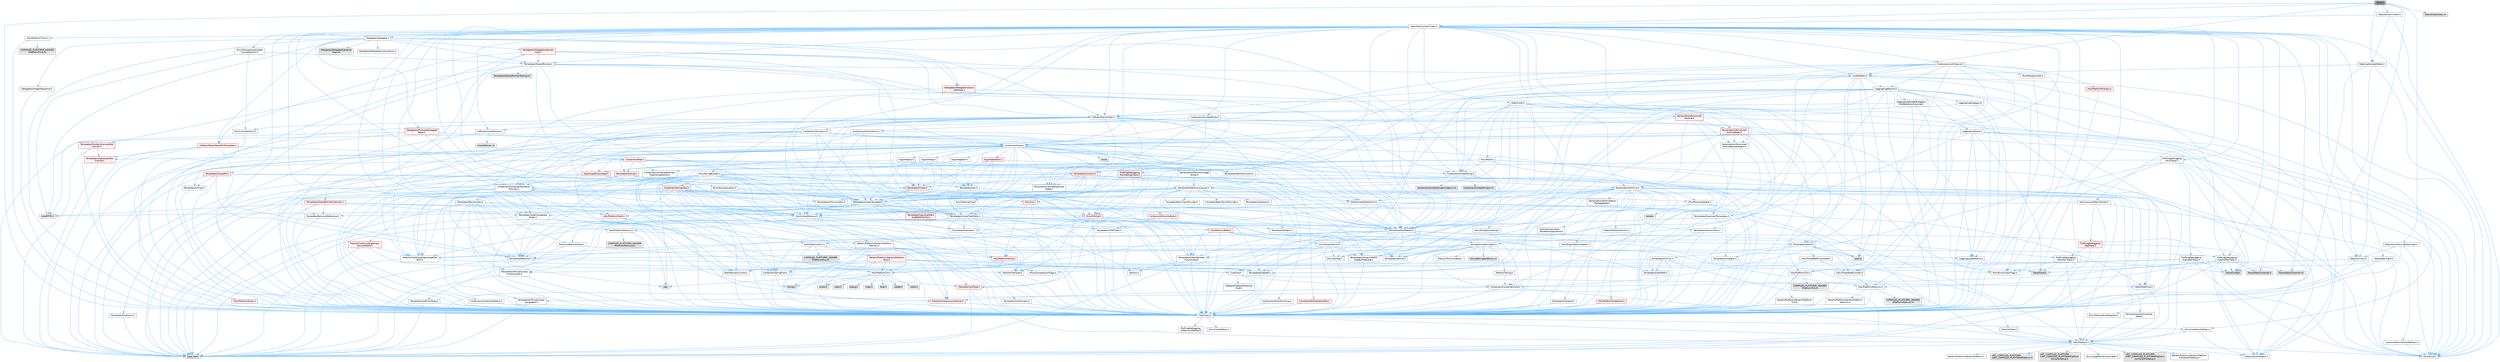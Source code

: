 digraph "Stats.h"
{
 // INTERACTIVE_SVG=YES
 // LATEX_PDF_SIZE
  bgcolor="transparent";
  edge [fontname=Helvetica,fontsize=10,labelfontname=Helvetica,labelfontsize=10];
  node [fontname=Helvetica,fontsize=10,shape=box,height=0.2,width=0.4];
  Node1 [id="Node000001",label="Stats.h",height=0.2,width=0.4,color="gray40", fillcolor="grey60", style="filled", fontcolor="black",tooltip=" "];
  Node1 -> Node2 [id="edge1_Node000001_Node000002",color="steelblue1",style="solid",tooltip=" "];
  Node2 [id="Node000002",label="CoreGlobals.h",height=0.2,width=0.4,color="grey40", fillcolor="white", style="filled",URL="$d5/d8c/CoreGlobals_8h.html",tooltip=" "];
  Node2 -> Node3 [id="edge2_Node000002_Node000003",color="steelblue1",style="solid",tooltip=" "];
  Node3 [id="Node000003",label="Containers/UnrealString.h",height=0.2,width=0.4,color="grey40", fillcolor="white", style="filled",URL="$d5/dba/UnrealString_8h.html",tooltip=" "];
  Node3 -> Node4 [id="edge3_Node000003_Node000004",color="steelblue1",style="solid",tooltip=" "];
  Node4 [id="Node000004",label="Containers/UnrealStringIncludes.h.inl",height=0.2,width=0.4,color="grey60", fillcolor="#E0E0E0", style="filled",tooltip=" "];
  Node3 -> Node5 [id="edge4_Node000003_Node000005",color="steelblue1",style="solid",tooltip=" "];
  Node5 [id="Node000005",label="Containers/UnrealString.h.inl",height=0.2,width=0.4,color="grey60", fillcolor="#E0E0E0", style="filled",tooltip=" "];
  Node3 -> Node6 [id="edge5_Node000003_Node000006",color="steelblue1",style="solid",tooltip=" "];
  Node6 [id="Node000006",label="Misc/StringFormatArg.h",height=0.2,width=0.4,color="grey40", fillcolor="white", style="filled",URL="$d2/d16/StringFormatArg_8h.html",tooltip=" "];
  Node6 -> Node7 [id="edge6_Node000006_Node000007",color="steelblue1",style="solid",tooltip=" "];
  Node7 [id="Node000007",label="Containers/ContainersFwd.h",height=0.2,width=0.4,color="grey40", fillcolor="white", style="filled",URL="$d4/d0a/ContainersFwd_8h.html",tooltip=" "];
  Node7 -> Node8 [id="edge7_Node000007_Node000008",color="steelblue1",style="solid",tooltip=" "];
  Node8 [id="Node000008",label="HAL/Platform.h",height=0.2,width=0.4,color="grey40", fillcolor="white", style="filled",URL="$d9/dd0/Platform_8h.html",tooltip=" "];
  Node8 -> Node9 [id="edge8_Node000008_Node000009",color="steelblue1",style="solid",tooltip=" "];
  Node9 [id="Node000009",label="Misc/Build.h",height=0.2,width=0.4,color="grey40", fillcolor="white", style="filled",URL="$d3/dbb/Build_8h.html",tooltip=" "];
  Node8 -> Node10 [id="edge9_Node000008_Node000010",color="steelblue1",style="solid",tooltip=" "];
  Node10 [id="Node000010",label="Misc/LargeWorldCoordinates.h",height=0.2,width=0.4,color="grey40", fillcolor="white", style="filled",URL="$d2/dcb/LargeWorldCoordinates_8h.html",tooltip=" "];
  Node8 -> Node11 [id="edge10_Node000008_Node000011",color="steelblue1",style="solid",tooltip=" "];
  Node11 [id="Node000011",label="type_traits",height=0.2,width=0.4,color="grey60", fillcolor="#E0E0E0", style="filled",tooltip=" "];
  Node8 -> Node12 [id="edge11_Node000008_Node000012",color="steelblue1",style="solid",tooltip=" "];
  Node12 [id="Node000012",label="PreprocessorHelpers.h",height=0.2,width=0.4,color="grey40", fillcolor="white", style="filled",URL="$db/ddb/PreprocessorHelpers_8h.html",tooltip=" "];
  Node8 -> Node13 [id="edge12_Node000008_Node000013",color="steelblue1",style="solid",tooltip=" "];
  Node13 [id="Node000013",label="UBT_COMPILED_PLATFORM\l/UBT_COMPILED_PLATFORMPlatform\lCompilerPreSetup.h",height=0.2,width=0.4,color="grey60", fillcolor="#E0E0E0", style="filled",tooltip=" "];
  Node8 -> Node14 [id="edge13_Node000008_Node000014",color="steelblue1",style="solid",tooltip=" "];
  Node14 [id="Node000014",label="GenericPlatform/GenericPlatform\lCompilerPreSetup.h",height=0.2,width=0.4,color="grey40", fillcolor="white", style="filled",URL="$d9/dc8/GenericPlatformCompilerPreSetup_8h.html",tooltip=" "];
  Node8 -> Node15 [id="edge14_Node000008_Node000015",color="steelblue1",style="solid",tooltip=" "];
  Node15 [id="Node000015",label="GenericPlatform/GenericPlatform.h",height=0.2,width=0.4,color="grey40", fillcolor="white", style="filled",URL="$d6/d84/GenericPlatform_8h.html",tooltip=" "];
  Node8 -> Node16 [id="edge15_Node000008_Node000016",color="steelblue1",style="solid",tooltip=" "];
  Node16 [id="Node000016",label="UBT_COMPILED_PLATFORM\l/UBT_COMPILED_PLATFORMPlatform.h",height=0.2,width=0.4,color="grey60", fillcolor="#E0E0E0", style="filled",tooltip=" "];
  Node8 -> Node17 [id="edge16_Node000008_Node000017",color="steelblue1",style="solid",tooltip=" "];
  Node17 [id="Node000017",label="UBT_COMPILED_PLATFORM\l/UBT_COMPILED_PLATFORMPlatform\lCompilerSetup.h",height=0.2,width=0.4,color="grey60", fillcolor="#E0E0E0", style="filled",tooltip=" "];
  Node7 -> Node18 [id="edge17_Node000007_Node000018",color="steelblue1",style="solid",tooltip=" "];
  Node18 [id="Node000018",label="CoreTypes.h",height=0.2,width=0.4,color="grey40", fillcolor="white", style="filled",URL="$dc/dec/CoreTypes_8h.html",tooltip=" "];
  Node18 -> Node8 [id="edge18_Node000018_Node000008",color="steelblue1",style="solid",tooltip=" "];
  Node18 -> Node19 [id="edge19_Node000018_Node000019",color="steelblue1",style="solid",tooltip=" "];
  Node19 [id="Node000019",label="ProfilingDebugging\l/UMemoryDefines.h",height=0.2,width=0.4,color="grey40", fillcolor="white", style="filled",URL="$d2/da2/UMemoryDefines_8h.html",tooltip=" "];
  Node18 -> Node20 [id="edge20_Node000018_Node000020",color="steelblue1",style="solid",tooltip=" "];
  Node20 [id="Node000020",label="Misc/CoreMiscDefines.h",height=0.2,width=0.4,color="grey40", fillcolor="white", style="filled",URL="$da/d38/CoreMiscDefines_8h.html",tooltip=" "];
  Node20 -> Node8 [id="edge21_Node000020_Node000008",color="steelblue1",style="solid",tooltip=" "];
  Node20 -> Node12 [id="edge22_Node000020_Node000012",color="steelblue1",style="solid",tooltip=" "];
  Node18 -> Node21 [id="edge23_Node000018_Node000021",color="steelblue1",style="solid",tooltip=" "];
  Node21 [id="Node000021",label="Misc/CoreDefines.h",height=0.2,width=0.4,color="grey40", fillcolor="white", style="filled",URL="$d3/dd2/CoreDefines_8h.html",tooltip=" "];
  Node7 -> Node22 [id="edge24_Node000007_Node000022",color="steelblue1",style="solid",tooltip=" "];
  Node22 [id="Node000022",label="Traits/IsContiguousContainer.h",height=0.2,width=0.4,color="red", fillcolor="#FFF0F0", style="filled",URL="$d5/d3c/IsContiguousContainer_8h.html",tooltip=" "];
  Node22 -> Node18 [id="edge25_Node000022_Node000018",color="steelblue1",style="solid",tooltip=" "];
  Node2 -> Node18 [id="edge26_Node000002_Node000018",color="steelblue1",style="solid",tooltip=" "];
  Node2 -> Node25 [id="edge27_Node000002_Node000025",color="steelblue1",style="solid",tooltip=" "];
  Node25 [id="Node000025",label="HAL/PlatformTLS.h",height=0.2,width=0.4,color="grey40", fillcolor="white", style="filled",URL="$d0/def/PlatformTLS_8h.html",tooltip=" "];
  Node25 -> Node18 [id="edge28_Node000025_Node000018",color="steelblue1",style="solid",tooltip=" "];
  Node25 -> Node26 [id="edge29_Node000025_Node000026",color="steelblue1",style="solid",tooltip=" "];
  Node26 [id="Node000026",label="GenericPlatform/GenericPlatform\lTLS.h",height=0.2,width=0.4,color="grey40", fillcolor="white", style="filled",URL="$d3/d3c/GenericPlatformTLS_8h.html",tooltip=" "];
  Node26 -> Node18 [id="edge30_Node000026_Node000018",color="steelblue1",style="solid",tooltip=" "];
  Node25 -> Node27 [id="edge31_Node000025_Node000027",color="steelblue1",style="solid",tooltip=" "];
  Node27 [id="Node000027",label="COMPILED_PLATFORM_HEADER\l(PlatformTLS.h)",height=0.2,width=0.4,color="grey60", fillcolor="#E0E0E0", style="filled",tooltip=" "];
  Node2 -> Node28 [id="edge32_Node000002_Node000028",color="steelblue1",style="solid",tooltip=" "];
  Node28 [id="Node000028",label="Logging/LogMacros.h",height=0.2,width=0.4,color="grey40", fillcolor="white", style="filled",URL="$d0/d16/LogMacros_8h.html",tooltip=" "];
  Node28 -> Node3 [id="edge33_Node000028_Node000003",color="steelblue1",style="solid",tooltip=" "];
  Node28 -> Node18 [id="edge34_Node000028_Node000018",color="steelblue1",style="solid",tooltip=" "];
  Node28 -> Node12 [id="edge35_Node000028_Node000012",color="steelblue1",style="solid",tooltip=" "];
  Node28 -> Node29 [id="edge36_Node000028_Node000029",color="steelblue1",style="solid",tooltip=" "];
  Node29 [id="Node000029",label="Logging/LogCategory.h",height=0.2,width=0.4,color="grey40", fillcolor="white", style="filled",URL="$d9/d36/LogCategory_8h.html",tooltip=" "];
  Node29 -> Node18 [id="edge37_Node000029_Node000018",color="steelblue1",style="solid",tooltip=" "];
  Node29 -> Node30 [id="edge38_Node000029_Node000030",color="steelblue1",style="solid",tooltip=" "];
  Node30 [id="Node000030",label="Logging/LogVerbosity.h",height=0.2,width=0.4,color="grey40", fillcolor="white", style="filled",URL="$d2/d8f/LogVerbosity_8h.html",tooltip=" "];
  Node30 -> Node18 [id="edge39_Node000030_Node000018",color="steelblue1",style="solid",tooltip=" "];
  Node29 -> Node31 [id="edge40_Node000029_Node000031",color="steelblue1",style="solid",tooltip=" "];
  Node31 [id="Node000031",label="UObject/NameTypes.h",height=0.2,width=0.4,color="grey40", fillcolor="white", style="filled",URL="$d6/d35/NameTypes_8h.html",tooltip=" "];
  Node31 -> Node18 [id="edge41_Node000031_Node000018",color="steelblue1",style="solid",tooltip=" "];
  Node31 -> Node32 [id="edge42_Node000031_Node000032",color="steelblue1",style="solid",tooltip=" "];
  Node32 [id="Node000032",label="Misc/AssertionMacros.h",height=0.2,width=0.4,color="grey40", fillcolor="white", style="filled",URL="$d0/dfa/AssertionMacros_8h.html",tooltip=" "];
  Node32 -> Node18 [id="edge43_Node000032_Node000018",color="steelblue1",style="solid",tooltip=" "];
  Node32 -> Node8 [id="edge44_Node000032_Node000008",color="steelblue1",style="solid",tooltip=" "];
  Node32 -> Node33 [id="edge45_Node000032_Node000033",color="steelblue1",style="solid",tooltip=" "];
  Node33 [id="Node000033",label="HAL/PlatformMisc.h",height=0.2,width=0.4,color="grey40", fillcolor="white", style="filled",URL="$d0/df5/PlatformMisc_8h.html",tooltip=" "];
  Node33 -> Node18 [id="edge46_Node000033_Node000018",color="steelblue1",style="solid",tooltip=" "];
  Node33 -> Node34 [id="edge47_Node000033_Node000034",color="steelblue1",style="solid",tooltip=" "];
  Node34 [id="Node000034",label="GenericPlatform/GenericPlatform\lMisc.h",height=0.2,width=0.4,color="red", fillcolor="#FFF0F0", style="filled",URL="$db/d9a/GenericPlatformMisc_8h.html",tooltip=" "];
  Node34 -> Node35 [id="edge48_Node000034_Node000035",color="steelblue1",style="solid",tooltip=" "];
  Node35 [id="Node000035",label="Containers/StringFwd.h",height=0.2,width=0.4,color="grey40", fillcolor="white", style="filled",URL="$df/d37/StringFwd_8h.html",tooltip=" "];
  Node35 -> Node18 [id="edge49_Node000035_Node000018",color="steelblue1",style="solid",tooltip=" "];
  Node35 -> Node36 [id="edge50_Node000035_Node000036",color="steelblue1",style="solid",tooltip=" "];
  Node36 [id="Node000036",label="Traits/ElementType.h",height=0.2,width=0.4,color="red", fillcolor="#FFF0F0", style="filled",URL="$d5/d4f/ElementType_8h.html",tooltip=" "];
  Node36 -> Node8 [id="edge51_Node000036_Node000008",color="steelblue1",style="solid",tooltip=" "];
  Node36 -> Node11 [id="edge52_Node000036_Node000011",color="steelblue1",style="solid",tooltip=" "];
  Node35 -> Node22 [id="edge53_Node000035_Node000022",color="steelblue1",style="solid",tooltip=" "];
  Node34 -> Node37 [id="edge54_Node000034_Node000037",color="steelblue1",style="solid",tooltip=" "];
  Node37 [id="Node000037",label="CoreFwd.h",height=0.2,width=0.4,color="grey40", fillcolor="white", style="filled",URL="$d1/d1e/CoreFwd_8h.html",tooltip=" "];
  Node37 -> Node18 [id="edge55_Node000037_Node000018",color="steelblue1",style="solid",tooltip=" "];
  Node37 -> Node7 [id="edge56_Node000037_Node000007",color="steelblue1",style="solid",tooltip=" "];
  Node37 -> Node38 [id="edge57_Node000037_Node000038",color="steelblue1",style="solid",tooltip=" "];
  Node38 [id="Node000038",label="Math/MathFwd.h",height=0.2,width=0.4,color="grey40", fillcolor="white", style="filled",URL="$d2/d10/MathFwd_8h.html",tooltip=" "];
  Node38 -> Node8 [id="edge58_Node000038_Node000008",color="steelblue1",style="solid",tooltip=" "];
  Node37 -> Node39 [id="edge59_Node000037_Node000039",color="steelblue1",style="solid",tooltip=" "];
  Node39 [id="Node000039",label="UObject/UObjectHierarchy\lFwd.h",height=0.2,width=0.4,color="grey40", fillcolor="white", style="filled",URL="$d3/d13/UObjectHierarchyFwd_8h.html",tooltip=" "];
  Node34 -> Node18 [id="edge60_Node000034_Node000018",color="steelblue1",style="solid",tooltip=" "];
  Node34 -> Node41 [id="edge61_Node000034_Node000041",color="steelblue1",style="solid",tooltip=" "];
  Node41 [id="Node000041",label="HAL/PlatformCrt.h",height=0.2,width=0.4,color="grey40", fillcolor="white", style="filled",URL="$d8/d75/PlatformCrt_8h.html",tooltip=" "];
  Node41 -> Node42 [id="edge62_Node000041_Node000042",color="steelblue1",style="solid",tooltip=" "];
  Node42 [id="Node000042",label="new",height=0.2,width=0.4,color="grey60", fillcolor="#E0E0E0", style="filled",tooltip=" "];
  Node41 -> Node43 [id="edge63_Node000041_Node000043",color="steelblue1",style="solid",tooltip=" "];
  Node43 [id="Node000043",label="wchar.h",height=0.2,width=0.4,color="grey60", fillcolor="#E0E0E0", style="filled",tooltip=" "];
  Node41 -> Node44 [id="edge64_Node000041_Node000044",color="steelblue1",style="solid",tooltip=" "];
  Node44 [id="Node000044",label="stddef.h",height=0.2,width=0.4,color="grey60", fillcolor="#E0E0E0", style="filled",tooltip=" "];
  Node41 -> Node45 [id="edge65_Node000041_Node000045",color="steelblue1",style="solid",tooltip=" "];
  Node45 [id="Node000045",label="stdlib.h",height=0.2,width=0.4,color="grey60", fillcolor="#E0E0E0", style="filled",tooltip=" "];
  Node41 -> Node46 [id="edge66_Node000041_Node000046",color="steelblue1",style="solid",tooltip=" "];
  Node46 [id="Node000046",label="stdio.h",height=0.2,width=0.4,color="grey60", fillcolor="#E0E0E0", style="filled",tooltip=" "];
  Node41 -> Node47 [id="edge67_Node000041_Node000047",color="steelblue1",style="solid",tooltip=" "];
  Node47 [id="Node000047",label="stdarg.h",height=0.2,width=0.4,color="grey60", fillcolor="#E0E0E0", style="filled",tooltip=" "];
  Node41 -> Node48 [id="edge68_Node000041_Node000048",color="steelblue1",style="solid",tooltip=" "];
  Node48 [id="Node000048",label="math.h",height=0.2,width=0.4,color="grey60", fillcolor="#E0E0E0", style="filled",tooltip=" "];
  Node41 -> Node49 [id="edge69_Node000041_Node000049",color="steelblue1",style="solid",tooltip=" "];
  Node49 [id="Node000049",label="float.h",height=0.2,width=0.4,color="grey60", fillcolor="#E0E0E0", style="filled",tooltip=" "];
  Node41 -> Node50 [id="edge70_Node000041_Node000050",color="steelblue1",style="solid",tooltip=" "];
  Node50 [id="Node000050",label="string.h",height=0.2,width=0.4,color="grey60", fillcolor="#E0E0E0", style="filled",tooltip=" "];
  Node34 -> Node51 [id="edge71_Node000034_Node000051",color="steelblue1",style="solid",tooltip=" "];
  Node51 [id="Node000051",label="Math/NumericLimits.h",height=0.2,width=0.4,color="grey40", fillcolor="white", style="filled",URL="$df/d1b/NumericLimits_8h.html",tooltip=" "];
  Node51 -> Node18 [id="edge72_Node000051_Node000018",color="steelblue1",style="solid",tooltip=" "];
  Node34 -> Node52 [id="edge73_Node000034_Node000052",color="steelblue1",style="solid",tooltip=" "];
  Node52 [id="Node000052",label="Misc/CompressionFlags.h",height=0.2,width=0.4,color="grey40", fillcolor="white", style="filled",URL="$d9/d76/CompressionFlags_8h.html",tooltip=" "];
  Node34 -> Node53 [id="edge74_Node000034_Node000053",color="steelblue1",style="solid",tooltip=" "];
  Node53 [id="Node000053",label="Misc/EnumClassFlags.h",height=0.2,width=0.4,color="grey40", fillcolor="white", style="filled",URL="$d8/de7/EnumClassFlags_8h.html",tooltip=" "];
  Node33 -> Node56 [id="edge75_Node000033_Node000056",color="steelblue1",style="solid",tooltip=" "];
  Node56 [id="Node000056",label="COMPILED_PLATFORM_HEADER\l(PlatformMisc.h)",height=0.2,width=0.4,color="grey60", fillcolor="#E0E0E0", style="filled",tooltip=" "];
  Node33 -> Node57 [id="edge76_Node000033_Node000057",color="steelblue1",style="solid",tooltip=" "];
  Node57 [id="Node000057",label="ProfilingDebugging\l/CpuProfilerTrace.h",height=0.2,width=0.4,color="grey40", fillcolor="white", style="filled",URL="$da/dcb/CpuProfilerTrace_8h.html",tooltip=" "];
  Node57 -> Node18 [id="edge77_Node000057_Node000018",color="steelblue1",style="solid",tooltip=" "];
  Node57 -> Node7 [id="edge78_Node000057_Node000007",color="steelblue1",style="solid",tooltip=" "];
  Node57 -> Node58 [id="edge79_Node000057_Node000058",color="steelblue1",style="solid",tooltip=" "];
  Node58 [id="Node000058",label="HAL/PlatformAtomics.h",height=0.2,width=0.4,color="grey40", fillcolor="white", style="filled",URL="$d3/d36/PlatformAtomics_8h.html",tooltip=" "];
  Node58 -> Node18 [id="edge80_Node000058_Node000018",color="steelblue1",style="solid",tooltip=" "];
  Node58 -> Node59 [id="edge81_Node000058_Node000059",color="steelblue1",style="solid",tooltip=" "];
  Node59 [id="Node000059",label="GenericPlatform/GenericPlatform\lAtomics.h",height=0.2,width=0.4,color="grey40", fillcolor="white", style="filled",URL="$da/d72/GenericPlatformAtomics_8h.html",tooltip=" "];
  Node59 -> Node18 [id="edge82_Node000059_Node000018",color="steelblue1",style="solid",tooltip=" "];
  Node58 -> Node60 [id="edge83_Node000058_Node000060",color="steelblue1",style="solid",tooltip=" "];
  Node60 [id="Node000060",label="COMPILED_PLATFORM_HEADER\l(PlatformAtomics.h)",height=0.2,width=0.4,color="grey60", fillcolor="#E0E0E0", style="filled",tooltip=" "];
  Node57 -> Node12 [id="edge84_Node000057_Node000012",color="steelblue1",style="solid",tooltip=" "];
  Node57 -> Node9 [id="edge85_Node000057_Node000009",color="steelblue1",style="solid",tooltip=" "];
  Node57 -> Node61 [id="edge86_Node000057_Node000061",color="steelblue1",style="solid",tooltip=" "];
  Node61 [id="Node000061",label="Trace/Config.h",height=0.2,width=0.4,color="grey60", fillcolor="#E0E0E0", style="filled",tooltip=" "];
  Node57 -> Node62 [id="edge87_Node000057_Node000062",color="steelblue1",style="solid",tooltip=" "];
  Node62 [id="Node000062",label="Trace/Detail/Channel.h",height=0.2,width=0.4,color="grey60", fillcolor="#E0E0E0", style="filled",tooltip=" "];
  Node57 -> Node63 [id="edge88_Node000057_Node000063",color="steelblue1",style="solid",tooltip=" "];
  Node63 [id="Node000063",label="Trace/Detail/Channel.inl",height=0.2,width=0.4,color="grey60", fillcolor="#E0E0E0", style="filled",tooltip=" "];
  Node57 -> Node64 [id="edge89_Node000057_Node000064",color="steelblue1",style="solid",tooltip=" "];
  Node64 [id="Node000064",label="Trace/Trace.h",height=0.2,width=0.4,color="grey60", fillcolor="#E0E0E0", style="filled",tooltip=" "];
  Node32 -> Node12 [id="edge90_Node000032_Node000012",color="steelblue1",style="solid",tooltip=" "];
  Node32 -> Node65 [id="edge91_Node000032_Node000065",color="steelblue1",style="solid",tooltip=" "];
  Node65 [id="Node000065",label="Templates/EnableIf.h",height=0.2,width=0.4,color="grey40", fillcolor="white", style="filled",URL="$d7/d60/EnableIf_8h.html",tooltip=" "];
  Node65 -> Node18 [id="edge92_Node000065_Node000018",color="steelblue1",style="solid",tooltip=" "];
  Node32 -> Node66 [id="edge93_Node000032_Node000066",color="steelblue1",style="solid",tooltip=" "];
  Node66 [id="Node000066",label="Templates/IsArrayOrRefOf\lTypeByPredicate.h",height=0.2,width=0.4,color="grey40", fillcolor="white", style="filled",URL="$d6/da1/IsArrayOrRefOfTypeByPredicate_8h.html",tooltip=" "];
  Node66 -> Node18 [id="edge94_Node000066_Node000018",color="steelblue1",style="solid",tooltip=" "];
  Node32 -> Node67 [id="edge95_Node000032_Node000067",color="steelblue1",style="solid",tooltip=" "];
  Node67 [id="Node000067",label="Templates/IsValidVariadic\lFunctionArg.h",height=0.2,width=0.4,color="grey40", fillcolor="white", style="filled",URL="$d0/dc8/IsValidVariadicFunctionArg_8h.html",tooltip=" "];
  Node67 -> Node18 [id="edge96_Node000067_Node000018",color="steelblue1",style="solid",tooltip=" "];
  Node67 -> Node68 [id="edge97_Node000067_Node000068",color="steelblue1",style="solid",tooltip=" "];
  Node68 [id="Node000068",label="IsEnum.h",height=0.2,width=0.4,color="grey40", fillcolor="white", style="filled",URL="$d4/de5/IsEnum_8h.html",tooltip=" "];
  Node67 -> Node11 [id="edge98_Node000067_Node000011",color="steelblue1",style="solid",tooltip=" "];
  Node32 -> Node69 [id="edge99_Node000032_Node000069",color="steelblue1",style="solid",tooltip=" "];
  Node69 [id="Node000069",label="Traits/IsCharEncodingCompatible\lWith.h",height=0.2,width=0.4,color="grey40", fillcolor="white", style="filled",URL="$df/dd1/IsCharEncodingCompatibleWith_8h.html",tooltip=" "];
  Node69 -> Node11 [id="edge100_Node000069_Node000011",color="steelblue1",style="solid",tooltip=" "];
  Node69 -> Node70 [id="edge101_Node000069_Node000070",color="steelblue1",style="solid",tooltip=" "];
  Node70 [id="Node000070",label="Traits/IsCharType.h",height=0.2,width=0.4,color="grey40", fillcolor="white", style="filled",URL="$db/d51/IsCharType_8h.html",tooltip=" "];
  Node70 -> Node18 [id="edge102_Node000070_Node000018",color="steelblue1",style="solid",tooltip=" "];
  Node32 -> Node71 [id="edge103_Node000032_Node000071",color="steelblue1",style="solid",tooltip=" "];
  Node71 [id="Node000071",label="Misc/VarArgs.h",height=0.2,width=0.4,color="grey40", fillcolor="white", style="filled",URL="$d5/d6f/VarArgs_8h.html",tooltip=" "];
  Node71 -> Node18 [id="edge104_Node000071_Node000018",color="steelblue1",style="solid",tooltip=" "];
  Node32 -> Node72 [id="edge105_Node000032_Node000072",color="steelblue1",style="solid",tooltip=" "];
  Node72 [id="Node000072",label="String/FormatStringSan.h",height=0.2,width=0.4,color="grey40", fillcolor="white", style="filled",URL="$d3/d8b/FormatStringSan_8h.html",tooltip=" "];
  Node72 -> Node11 [id="edge106_Node000072_Node000011",color="steelblue1",style="solid",tooltip=" "];
  Node72 -> Node18 [id="edge107_Node000072_Node000018",color="steelblue1",style="solid",tooltip=" "];
  Node72 -> Node73 [id="edge108_Node000072_Node000073",color="steelblue1",style="solid",tooltip=" "];
  Node73 [id="Node000073",label="Templates/Requires.h",height=0.2,width=0.4,color="grey40", fillcolor="white", style="filled",URL="$dc/d96/Requires_8h.html",tooltip=" "];
  Node73 -> Node65 [id="edge109_Node000073_Node000065",color="steelblue1",style="solid",tooltip=" "];
  Node73 -> Node11 [id="edge110_Node000073_Node000011",color="steelblue1",style="solid",tooltip=" "];
  Node72 -> Node74 [id="edge111_Node000072_Node000074",color="steelblue1",style="solid",tooltip=" "];
  Node74 [id="Node000074",label="Templates/Identity.h",height=0.2,width=0.4,color="grey40", fillcolor="white", style="filled",URL="$d0/dd5/Identity_8h.html",tooltip=" "];
  Node72 -> Node67 [id="edge112_Node000072_Node000067",color="steelblue1",style="solid",tooltip=" "];
  Node72 -> Node70 [id="edge113_Node000072_Node000070",color="steelblue1",style="solid",tooltip=" "];
  Node72 -> Node75 [id="edge114_Node000072_Node000075",color="steelblue1",style="solid",tooltip=" "];
  Node75 [id="Node000075",label="Traits/IsTEnumAsByte.h",height=0.2,width=0.4,color="grey40", fillcolor="white", style="filled",URL="$d1/de6/IsTEnumAsByte_8h.html",tooltip=" "];
  Node72 -> Node76 [id="edge115_Node000072_Node000076",color="steelblue1",style="solid",tooltip=" "];
  Node76 [id="Node000076",label="Traits/IsTString.h",height=0.2,width=0.4,color="grey40", fillcolor="white", style="filled",URL="$d0/df8/IsTString_8h.html",tooltip=" "];
  Node76 -> Node7 [id="edge116_Node000076_Node000007",color="steelblue1",style="solid",tooltip=" "];
  Node72 -> Node7 [id="edge117_Node000072_Node000007",color="steelblue1",style="solid",tooltip=" "];
  Node72 -> Node77 [id="edge118_Node000072_Node000077",color="steelblue1",style="solid",tooltip=" "];
  Node77 [id="Node000077",label="FormatStringSanErrors.inl",height=0.2,width=0.4,color="grey60", fillcolor="#E0E0E0", style="filled",tooltip=" "];
  Node32 -> Node78 [id="edge119_Node000032_Node000078",color="steelblue1",style="solid",tooltip=" "];
  Node78 [id="Node000078",label="atomic",height=0.2,width=0.4,color="grey60", fillcolor="#E0E0E0", style="filled",tooltip=" "];
  Node31 -> Node79 [id="edge120_Node000031_Node000079",color="steelblue1",style="solid",tooltip=" "];
  Node79 [id="Node000079",label="HAL/UnrealMemory.h",height=0.2,width=0.4,color="grey40", fillcolor="white", style="filled",URL="$d9/d96/UnrealMemory_8h.html",tooltip=" "];
  Node79 -> Node18 [id="edge121_Node000079_Node000018",color="steelblue1",style="solid",tooltip=" "];
  Node79 -> Node80 [id="edge122_Node000079_Node000080",color="steelblue1",style="solid",tooltip=" "];
  Node80 [id="Node000080",label="GenericPlatform/GenericPlatform\lMemory.h",height=0.2,width=0.4,color="grey40", fillcolor="white", style="filled",URL="$dd/d22/GenericPlatformMemory_8h.html",tooltip=" "];
  Node80 -> Node37 [id="edge123_Node000080_Node000037",color="steelblue1",style="solid",tooltip=" "];
  Node80 -> Node18 [id="edge124_Node000080_Node000018",color="steelblue1",style="solid",tooltip=" "];
  Node80 -> Node81 [id="edge125_Node000080_Node000081",color="steelblue1",style="solid",tooltip=" "];
  Node81 [id="Node000081",label="HAL/PlatformString.h",height=0.2,width=0.4,color="red", fillcolor="#FFF0F0", style="filled",URL="$db/db5/PlatformString_8h.html",tooltip=" "];
  Node81 -> Node18 [id="edge126_Node000081_Node000018",color="steelblue1",style="solid",tooltip=" "];
  Node80 -> Node50 [id="edge127_Node000080_Node000050",color="steelblue1",style="solid",tooltip=" "];
  Node80 -> Node43 [id="edge128_Node000080_Node000043",color="steelblue1",style="solid",tooltip=" "];
  Node79 -> Node83 [id="edge129_Node000079_Node000083",color="steelblue1",style="solid",tooltip=" "];
  Node83 [id="Node000083",label="HAL/MemoryBase.h",height=0.2,width=0.4,color="red", fillcolor="#FFF0F0", style="filled",URL="$d6/d9f/MemoryBase_8h.html",tooltip=" "];
  Node83 -> Node18 [id="edge130_Node000083_Node000018",color="steelblue1",style="solid",tooltip=" "];
  Node83 -> Node58 [id="edge131_Node000083_Node000058",color="steelblue1",style="solid",tooltip=" "];
  Node83 -> Node41 [id="edge132_Node000083_Node000041",color="steelblue1",style="solid",tooltip=" "];
  Node83 -> Node85 [id="edge133_Node000083_Node000085",color="steelblue1",style="solid",tooltip=" "];
  Node85 [id="Node000085",label="Misc/OutputDevice.h",height=0.2,width=0.4,color="grey40", fillcolor="white", style="filled",URL="$d7/d32/OutputDevice_8h.html",tooltip=" "];
  Node85 -> Node37 [id="edge134_Node000085_Node000037",color="steelblue1",style="solid",tooltip=" "];
  Node85 -> Node18 [id="edge135_Node000085_Node000018",color="steelblue1",style="solid",tooltip=" "];
  Node85 -> Node30 [id="edge136_Node000085_Node000030",color="steelblue1",style="solid",tooltip=" "];
  Node85 -> Node71 [id="edge137_Node000085_Node000071",color="steelblue1",style="solid",tooltip=" "];
  Node85 -> Node66 [id="edge138_Node000085_Node000066",color="steelblue1",style="solid",tooltip=" "];
  Node85 -> Node67 [id="edge139_Node000085_Node000067",color="steelblue1",style="solid",tooltip=" "];
  Node85 -> Node69 [id="edge140_Node000085_Node000069",color="steelblue1",style="solid",tooltip=" "];
  Node83 -> Node86 [id="edge141_Node000083_Node000086",color="steelblue1",style="solid",tooltip=" "];
  Node86 [id="Node000086",label="Templates/Atomic.h",height=0.2,width=0.4,color="grey40", fillcolor="white", style="filled",URL="$d3/d91/Atomic_8h.html",tooltip=" "];
  Node86 -> Node87 [id="edge142_Node000086_Node000087",color="steelblue1",style="solid",tooltip=" "];
  Node87 [id="Node000087",label="HAL/ThreadSafeCounter.h",height=0.2,width=0.4,color="grey40", fillcolor="white", style="filled",URL="$dc/dc9/ThreadSafeCounter_8h.html",tooltip=" "];
  Node87 -> Node18 [id="edge143_Node000087_Node000018",color="steelblue1",style="solid",tooltip=" "];
  Node87 -> Node58 [id="edge144_Node000087_Node000058",color="steelblue1",style="solid",tooltip=" "];
  Node86 -> Node88 [id="edge145_Node000086_Node000088",color="steelblue1",style="solid",tooltip=" "];
  Node88 [id="Node000088",label="HAL/ThreadSafeCounter64.h",height=0.2,width=0.4,color="grey40", fillcolor="white", style="filled",URL="$d0/d12/ThreadSafeCounter64_8h.html",tooltip=" "];
  Node88 -> Node18 [id="edge146_Node000088_Node000018",color="steelblue1",style="solid",tooltip=" "];
  Node88 -> Node87 [id="edge147_Node000088_Node000087",color="steelblue1",style="solid",tooltip=" "];
  Node86 -> Node89 [id="edge148_Node000086_Node000089",color="steelblue1",style="solid",tooltip=" "];
  Node89 [id="Node000089",label="Templates/IsIntegral.h",height=0.2,width=0.4,color="grey40", fillcolor="white", style="filled",URL="$da/d64/IsIntegral_8h.html",tooltip=" "];
  Node89 -> Node18 [id="edge149_Node000089_Node000018",color="steelblue1",style="solid",tooltip=" "];
  Node86 -> Node90 [id="edge150_Node000086_Node000090",color="steelblue1",style="solid",tooltip=" "];
  Node90 [id="Node000090",label="Templates/IsTrivial.h",height=0.2,width=0.4,color="grey40", fillcolor="white", style="filled",URL="$da/d4c/IsTrivial_8h.html",tooltip=" "];
  Node90 -> Node91 [id="edge151_Node000090_Node000091",color="steelblue1",style="solid",tooltip=" "];
  Node91 [id="Node000091",label="Templates/AndOrNot.h",height=0.2,width=0.4,color="grey40", fillcolor="white", style="filled",URL="$db/d0a/AndOrNot_8h.html",tooltip=" "];
  Node91 -> Node18 [id="edge152_Node000091_Node000018",color="steelblue1",style="solid",tooltip=" "];
  Node90 -> Node92 [id="edge153_Node000090_Node000092",color="steelblue1",style="solid",tooltip=" "];
  Node92 [id="Node000092",label="Templates/IsTriviallyCopy\lConstructible.h",height=0.2,width=0.4,color="grey40", fillcolor="white", style="filled",URL="$d3/d78/IsTriviallyCopyConstructible_8h.html",tooltip=" "];
  Node92 -> Node18 [id="edge154_Node000092_Node000018",color="steelblue1",style="solid",tooltip=" "];
  Node92 -> Node11 [id="edge155_Node000092_Node000011",color="steelblue1",style="solid",tooltip=" "];
  Node90 -> Node93 [id="edge156_Node000090_Node000093",color="steelblue1",style="solid",tooltip=" "];
  Node93 [id="Node000093",label="Templates/IsTriviallyCopy\lAssignable.h",height=0.2,width=0.4,color="grey40", fillcolor="white", style="filled",URL="$d2/df2/IsTriviallyCopyAssignable_8h.html",tooltip=" "];
  Node93 -> Node18 [id="edge157_Node000093_Node000018",color="steelblue1",style="solid",tooltip=" "];
  Node93 -> Node11 [id="edge158_Node000093_Node000011",color="steelblue1",style="solid",tooltip=" "];
  Node90 -> Node11 [id="edge159_Node000090_Node000011",color="steelblue1",style="solid",tooltip=" "];
  Node86 -> Node94 [id="edge160_Node000086_Node000094",color="steelblue1",style="solid",tooltip=" "];
  Node94 [id="Node000094",label="Traits/IntType.h",height=0.2,width=0.4,color="grey40", fillcolor="white", style="filled",URL="$d7/deb/IntType_8h.html",tooltip=" "];
  Node94 -> Node8 [id="edge161_Node000094_Node000008",color="steelblue1",style="solid",tooltip=" "];
  Node86 -> Node78 [id="edge162_Node000086_Node000078",color="steelblue1",style="solid",tooltip=" "];
  Node79 -> Node95 [id="edge163_Node000079_Node000095",color="steelblue1",style="solid",tooltip=" "];
  Node95 [id="Node000095",label="HAL/PlatformMemory.h",height=0.2,width=0.4,color="grey40", fillcolor="white", style="filled",URL="$de/d68/PlatformMemory_8h.html",tooltip=" "];
  Node95 -> Node18 [id="edge164_Node000095_Node000018",color="steelblue1",style="solid",tooltip=" "];
  Node95 -> Node80 [id="edge165_Node000095_Node000080",color="steelblue1",style="solid",tooltip=" "];
  Node95 -> Node96 [id="edge166_Node000095_Node000096",color="steelblue1",style="solid",tooltip=" "];
  Node96 [id="Node000096",label="COMPILED_PLATFORM_HEADER\l(PlatformMemory.h)",height=0.2,width=0.4,color="grey60", fillcolor="#E0E0E0", style="filled",tooltip=" "];
  Node79 -> Node97 [id="edge167_Node000079_Node000097",color="steelblue1",style="solid",tooltip=" "];
  Node97 [id="Node000097",label="ProfilingDebugging\l/MemoryTrace.h",height=0.2,width=0.4,color="grey40", fillcolor="white", style="filled",URL="$da/dd7/MemoryTrace_8h.html",tooltip=" "];
  Node97 -> Node8 [id="edge168_Node000097_Node000008",color="steelblue1",style="solid",tooltip=" "];
  Node97 -> Node53 [id="edge169_Node000097_Node000053",color="steelblue1",style="solid",tooltip=" "];
  Node97 -> Node61 [id="edge170_Node000097_Node000061",color="steelblue1",style="solid",tooltip=" "];
  Node97 -> Node64 [id="edge171_Node000097_Node000064",color="steelblue1",style="solid",tooltip=" "];
  Node79 -> Node98 [id="edge172_Node000079_Node000098",color="steelblue1",style="solid",tooltip=" "];
  Node98 [id="Node000098",label="Templates/IsPointer.h",height=0.2,width=0.4,color="grey40", fillcolor="white", style="filled",URL="$d7/d05/IsPointer_8h.html",tooltip=" "];
  Node98 -> Node18 [id="edge173_Node000098_Node000018",color="steelblue1",style="solid",tooltip=" "];
  Node31 -> Node99 [id="edge174_Node000031_Node000099",color="steelblue1",style="solid",tooltip=" "];
  Node99 [id="Node000099",label="Templates/UnrealTypeTraits.h",height=0.2,width=0.4,color="grey40", fillcolor="white", style="filled",URL="$d2/d2d/UnrealTypeTraits_8h.html",tooltip=" "];
  Node99 -> Node18 [id="edge175_Node000099_Node000018",color="steelblue1",style="solid",tooltip=" "];
  Node99 -> Node98 [id="edge176_Node000099_Node000098",color="steelblue1",style="solid",tooltip=" "];
  Node99 -> Node32 [id="edge177_Node000099_Node000032",color="steelblue1",style="solid",tooltip=" "];
  Node99 -> Node91 [id="edge178_Node000099_Node000091",color="steelblue1",style="solid",tooltip=" "];
  Node99 -> Node65 [id="edge179_Node000099_Node000065",color="steelblue1",style="solid",tooltip=" "];
  Node99 -> Node100 [id="edge180_Node000099_Node000100",color="steelblue1",style="solid",tooltip=" "];
  Node100 [id="Node000100",label="Templates/IsArithmetic.h",height=0.2,width=0.4,color="grey40", fillcolor="white", style="filled",URL="$d2/d5d/IsArithmetic_8h.html",tooltip=" "];
  Node100 -> Node18 [id="edge181_Node000100_Node000018",color="steelblue1",style="solid",tooltip=" "];
  Node99 -> Node68 [id="edge182_Node000099_Node000068",color="steelblue1",style="solid",tooltip=" "];
  Node99 -> Node101 [id="edge183_Node000099_Node000101",color="steelblue1",style="solid",tooltip=" "];
  Node101 [id="Node000101",label="Templates/Models.h",height=0.2,width=0.4,color="grey40", fillcolor="white", style="filled",URL="$d3/d0c/Models_8h.html",tooltip=" "];
  Node101 -> Node74 [id="edge184_Node000101_Node000074",color="steelblue1",style="solid",tooltip=" "];
  Node99 -> Node102 [id="edge185_Node000099_Node000102",color="steelblue1",style="solid",tooltip=" "];
  Node102 [id="Node000102",label="Templates/IsPODType.h",height=0.2,width=0.4,color="grey40", fillcolor="white", style="filled",URL="$d7/db1/IsPODType_8h.html",tooltip=" "];
  Node102 -> Node18 [id="edge186_Node000102_Node000018",color="steelblue1",style="solid",tooltip=" "];
  Node99 -> Node103 [id="edge187_Node000099_Node000103",color="steelblue1",style="solid",tooltip=" "];
  Node103 [id="Node000103",label="Templates/IsUECoreType.h",height=0.2,width=0.4,color="grey40", fillcolor="white", style="filled",URL="$d1/db8/IsUECoreType_8h.html",tooltip=" "];
  Node103 -> Node18 [id="edge188_Node000103_Node000018",color="steelblue1",style="solid",tooltip=" "];
  Node103 -> Node11 [id="edge189_Node000103_Node000011",color="steelblue1",style="solid",tooltip=" "];
  Node99 -> Node92 [id="edge190_Node000099_Node000092",color="steelblue1",style="solid",tooltip=" "];
  Node31 -> Node104 [id="edge191_Node000031_Node000104",color="steelblue1",style="solid",tooltip=" "];
  Node104 [id="Node000104",label="Templates/UnrealTemplate.h",height=0.2,width=0.4,color="grey40", fillcolor="white", style="filled",URL="$d4/d24/UnrealTemplate_8h.html",tooltip=" "];
  Node104 -> Node18 [id="edge192_Node000104_Node000018",color="steelblue1",style="solid",tooltip=" "];
  Node104 -> Node98 [id="edge193_Node000104_Node000098",color="steelblue1",style="solid",tooltip=" "];
  Node104 -> Node79 [id="edge194_Node000104_Node000079",color="steelblue1",style="solid",tooltip=" "];
  Node104 -> Node105 [id="edge195_Node000104_Node000105",color="steelblue1",style="solid",tooltip=" "];
  Node105 [id="Node000105",label="Templates/CopyQualifiers\lAndRefsFromTo.h",height=0.2,width=0.4,color="red", fillcolor="#FFF0F0", style="filled",URL="$d3/db3/CopyQualifiersAndRefsFromTo_8h.html",tooltip=" "];
  Node104 -> Node99 [id="edge196_Node000104_Node000099",color="steelblue1",style="solid",tooltip=" "];
  Node104 -> Node107 [id="edge197_Node000104_Node000107",color="steelblue1",style="solid",tooltip=" "];
  Node107 [id="Node000107",label="Templates/RemoveReference.h",height=0.2,width=0.4,color="grey40", fillcolor="white", style="filled",URL="$da/dbe/RemoveReference_8h.html",tooltip=" "];
  Node107 -> Node18 [id="edge198_Node000107_Node000018",color="steelblue1",style="solid",tooltip=" "];
  Node104 -> Node73 [id="edge199_Node000104_Node000073",color="steelblue1",style="solid",tooltip=" "];
  Node104 -> Node108 [id="edge200_Node000104_Node000108",color="steelblue1",style="solid",tooltip=" "];
  Node108 [id="Node000108",label="Templates/TypeCompatible\lBytes.h",height=0.2,width=0.4,color="grey40", fillcolor="white", style="filled",URL="$df/d0a/TypeCompatibleBytes_8h.html",tooltip=" "];
  Node108 -> Node18 [id="edge201_Node000108_Node000018",color="steelblue1",style="solid",tooltip=" "];
  Node108 -> Node50 [id="edge202_Node000108_Node000050",color="steelblue1",style="solid",tooltip=" "];
  Node108 -> Node42 [id="edge203_Node000108_Node000042",color="steelblue1",style="solid",tooltip=" "];
  Node108 -> Node11 [id="edge204_Node000108_Node000011",color="steelblue1",style="solid",tooltip=" "];
  Node104 -> Node74 [id="edge205_Node000104_Node000074",color="steelblue1",style="solid",tooltip=" "];
  Node104 -> Node22 [id="edge206_Node000104_Node000022",color="steelblue1",style="solid",tooltip=" "];
  Node104 -> Node109 [id="edge207_Node000104_Node000109",color="steelblue1",style="solid",tooltip=" "];
  Node109 [id="Node000109",label="Traits/UseBitwiseSwap.h",height=0.2,width=0.4,color="grey40", fillcolor="white", style="filled",URL="$db/df3/UseBitwiseSwap_8h.html",tooltip=" "];
  Node109 -> Node18 [id="edge208_Node000109_Node000018",color="steelblue1",style="solid",tooltip=" "];
  Node109 -> Node11 [id="edge209_Node000109_Node000011",color="steelblue1",style="solid",tooltip=" "];
  Node104 -> Node11 [id="edge210_Node000104_Node000011",color="steelblue1",style="solid",tooltip=" "];
  Node31 -> Node3 [id="edge211_Node000031_Node000003",color="steelblue1",style="solid",tooltip=" "];
  Node31 -> Node110 [id="edge212_Node000031_Node000110",color="steelblue1",style="solid",tooltip=" "];
  Node110 [id="Node000110",label="HAL/CriticalSection.h",height=0.2,width=0.4,color="grey40", fillcolor="white", style="filled",URL="$d6/d90/CriticalSection_8h.html",tooltip=" "];
  Node110 -> Node111 [id="edge213_Node000110_Node000111",color="steelblue1",style="solid",tooltip=" "];
  Node111 [id="Node000111",label="HAL/PlatformMutex.h",height=0.2,width=0.4,color="red", fillcolor="#FFF0F0", style="filled",URL="$d9/d0b/PlatformMutex_8h.html",tooltip=" "];
  Node111 -> Node18 [id="edge214_Node000111_Node000018",color="steelblue1",style="solid",tooltip=" "];
  Node31 -> Node113 [id="edge215_Node000031_Node000113",color="steelblue1",style="solid",tooltip=" "];
  Node113 [id="Node000113",label="Containers/StringConv.h",height=0.2,width=0.4,color="grey40", fillcolor="white", style="filled",URL="$d3/ddf/StringConv_8h.html",tooltip=" "];
  Node113 -> Node18 [id="edge216_Node000113_Node000018",color="steelblue1",style="solid",tooltip=" "];
  Node113 -> Node32 [id="edge217_Node000113_Node000032",color="steelblue1",style="solid",tooltip=" "];
  Node113 -> Node114 [id="edge218_Node000113_Node000114",color="steelblue1",style="solid",tooltip=" "];
  Node114 [id="Node000114",label="Containers/ContainerAllocation\lPolicies.h",height=0.2,width=0.4,color="grey40", fillcolor="white", style="filled",URL="$d7/dff/ContainerAllocationPolicies_8h.html",tooltip=" "];
  Node114 -> Node18 [id="edge219_Node000114_Node000018",color="steelblue1",style="solid",tooltip=" "];
  Node114 -> Node115 [id="edge220_Node000114_Node000115",color="steelblue1",style="solid",tooltip=" "];
  Node115 [id="Node000115",label="Containers/ContainerHelpers.h",height=0.2,width=0.4,color="grey40", fillcolor="white", style="filled",URL="$d7/d33/ContainerHelpers_8h.html",tooltip=" "];
  Node115 -> Node18 [id="edge221_Node000115_Node000018",color="steelblue1",style="solid",tooltip=" "];
  Node114 -> Node114 [id="edge222_Node000114_Node000114",color="steelblue1",style="solid",tooltip=" "];
  Node114 -> Node116 [id="edge223_Node000114_Node000116",color="steelblue1",style="solid",tooltip=" "];
  Node116 [id="Node000116",label="HAL/PlatformMath.h",height=0.2,width=0.4,color="red", fillcolor="#FFF0F0", style="filled",URL="$dc/d53/PlatformMath_8h.html",tooltip=" "];
  Node116 -> Node18 [id="edge224_Node000116_Node000018",color="steelblue1",style="solid",tooltip=" "];
  Node114 -> Node79 [id="edge225_Node000114_Node000079",color="steelblue1",style="solid",tooltip=" "];
  Node114 -> Node51 [id="edge226_Node000114_Node000051",color="steelblue1",style="solid",tooltip=" "];
  Node114 -> Node32 [id="edge227_Node000114_Node000032",color="steelblue1",style="solid",tooltip=" "];
  Node114 -> Node124 [id="edge228_Node000114_Node000124",color="steelblue1",style="solid",tooltip=" "];
  Node124 [id="Node000124",label="Templates/IsPolymorphic.h",height=0.2,width=0.4,color="grey40", fillcolor="white", style="filled",URL="$dc/d20/IsPolymorphic_8h.html",tooltip=" "];
  Node114 -> Node125 [id="edge229_Node000114_Node000125",color="steelblue1",style="solid",tooltip=" "];
  Node125 [id="Node000125",label="Templates/MemoryOps.h",height=0.2,width=0.4,color="grey40", fillcolor="white", style="filled",URL="$db/dea/MemoryOps_8h.html",tooltip=" "];
  Node125 -> Node18 [id="edge230_Node000125_Node000018",color="steelblue1",style="solid",tooltip=" "];
  Node125 -> Node79 [id="edge231_Node000125_Node000079",color="steelblue1",style="solid",tooltip=" "];
  Node125 -> Node93 [id="edge232_Node000125_Node000093",color="steelblue1",style="solid",tooltip=" "];
  Node125 -> Node92 [id="edge233_Node000125_Node000092",color="steelblue1",style="solid",tooltip=" "];
  Node125 -> Node73 [id="edge234_Node000125_Node000073",color="steelblue1",style="solid",tooltip=" "];
  Node125 -> Node99 [id="edge235_Node000125_Node000099",color="steelblue1",style="solid",tooltip=" "];
  Node125 -> Node109 [id="edge236_Node000125_Node000109",color="steelblue1",style="solid",tooltip=" "];
  Node125 -> Node42 [id="edge237_Node000125_Node000042",color="steelblue1",style="solid",tooltip=" "];
  Node125 -> Node11 [id="edge238_Node000125_Node000011",color="steelblue1",style="solid",tooltip=" "];
  Node114 -> Node108 [id="edge239_Node000114_Node000108",color="steelblue1",style="solid",tooltip=" "];
  Node114 -> Node11 [id="edge240_Node000114_Node000011",color="steelblue1",style="solid",tooltip=" "];
  Node113 -> Node126 [id="edge241_Node000113_Node000126",color="steelblue1",style="solid",tooltip=" "];
  Node126 [id="Node000126",label="Containers/Array.h",height=0.2,width=0.4,color="grey40", fillcolor="white", style="filled",URL="$df/dd0/Array_8h.html",tooltip=" "];
  Node126 -> Node18 [id="edge242_Node000126_Node000018",color="steelblue1",style="solid",tooltip=" "];
  Node126 -> Node32 [id="edge243_Node000126_Node000032",color="steelblue1",style="solid",tooltip=" "];
  Node126 -> Node127 [id="edge244_Node000126_Node000127",color="steelblue1",style="solid",tooltip=" "];
  Node127 [id="Node000127",label="Misc/IntrusiveUnsetOptional\lState.h",height=0.2,width=0.4,color="grey40", fillcolor="white", style="filled",URL="$d2/d0a/IntrusiveUnsetOptionalState_8h.html",tooltip=" "];
  Node127 -> Node128 [id="edge245_Node000127_Node000128",color="steelblue1",style="solid",tooltip=" "];
  Node128 [id="Node000128",label="Misc/OptionalFwd.h",height=0.2,width=0.4,color="grey40", fillcolor="white", style="filled",URL="$dc/d50/OptionalFwd_8h.html",tooltip=" "];
  Node126 -> Node129 [id="edge246_Node000126_Node000129",color="steelblue1",style="solid",tooltip=" "];
  Node129 [id="Node000129",label="Misc/ReverseIterate.h",height=0.2,width=0.4,color="grey40", fillcolor="white", style="filled",URL="$db/de3/ReverseIterate_8h.html",tooltip=" "];
  Node129 -> Node8 [id="edge247_Node000129_Node000008",color="steelblue1",style="solid",tooltip=" "];
  Node129 -> Node130 [id="edge248_Node000129_Node000130",color="steelblue1",style="solid",tooltip=" "];
  Node130 [id="Node000130",label="iterator",height=0.2,width=0.4,color="grey60", fillcolor="#E0E0E0", style="filled",tooltip=" "];
  Node126 -> Node79 [id="edge249_Node000126_Node000079",color="steelblue1",style="solid",tooltip=" "];
  Node126 -> Node99 [id="edge250_Node000126_Node000099",color="steelblue1",style="solid",tooltip=" "];
  Node126 -> Node104 [id="edge251_Node000126_Node000104",color="steelblue1",style="solid",tooltip=" "];
  Node126 -> Node131 [id="edge252_Node000126_Node000131",color="steelblue1",style="solid",tooltip=" "];
  Node131 [id="Node000131",label="Containers/AllowShrinking.h",height=0.2,width=0.4,color="grey40", fillcolor="white", style="filled",URL="$d7/d1a/AllowShrinking_8h.html",tooltip=" "];
  Node131 -> Node18 [id="edge253_Node000131_Node000018",color="steelblue1",style="solid",tooltip=" "];
  Node126 -> Node114 [id="edge254_Node000126_Node000114",color="steelblue1",style="solid",tooltip=" "];
  Node126 -> Node132 [id="edge255_Node000126_Node000132",color="steelblue1",style="solid",tooltip=" "];
  Node132 [id="Node000132",label="Containers/ContainerElement\lTypeCompatibility.h",height=0.2,width=0.4,color="grey40", fillcolor="white", style="filled",URL="$df/ddf/ContainerElementTypeCompatibility_8h.html",tooltip=" "];
  Node132 -> Node18 [id="edge256_Node000132_Node000018",color="steelblue1",style="solid",tooltip=" "];
  Node132 -> Node99 [id="edge257_Node000132_Node000099",color="steelblue1",style="solid",tooltip=" "];
  Node126 -> Node133 [id="edge258_Node000126_Node000133",color="steelblue1",style="solid",tooltip=" "];
  Node133 [id="Node000133",label="Serialization/Archive.h",height=0.2,width=0.4,color="grey40", fillcolor="white", style="filled",URL="$d7/d3b/Archive_8h.html",tooltip=" "];
  Node133 -> Node37 [id="edge259_Node000133_Node000037",color="steelblue1",style="solid",tooltip=" "];
  Node133 -> Node18 [id="edge260_Node000133_Node000018",color="steelblue1",style="solid",tooltip=" "];
  Node133 -> Node134 [id="edge261_Node000133_Node000134",color="steelblue1",style="solid",tooltip=" "];
  Node134 [id="Node000134",label="HAL/PlatformProperties.h",height=0.2,width=0.4,color="red", fillcolor="#FFF0F0", style="filled",URL="$d9/db0/PlatformProperties_8h.html",tooltip=" "];
  Node134 -> Node18 [id="edge262_Node000134_Node000018",color="steelblue1",style="solid",tooltip=" "];
  Node133 -> Node137 [id="edge263_Node000133_Node000137",color="steelblue1",style="solid",tooltip=" "];
  Node137 [id="Node000137",label="Internationalization\l/TextNamespaceFwd.h",height=0.2,width=0.4,color="grey40", fillcolor="white", style="filled",URL="$d8/d97/TextNamespaceFwd_8h.html",tooltip=" "];
  Node137 -> Node18 [id="edge264_Node000137_Node000018",color="steelblue1",style="solid",tooltip=" "];
  Node133 -> Node38 [id="edge265_Node000133_Node000038",color="steelblue1",style="solid",tooltip=" "];
  Node133 -> Node32 [id="edge266_Node000133_Node000032",color="steelblue1",style="solid",tooltip=" "];
  Node133 -> Node9 [id="edge267_Node000133_Node000009",color="steelblue1",style="solid",tooltip=" "];
  Node133 -> Node52 [id="edge268_Node000133_Node000052",color="steelblue1",style="solid",tooltip=" "];
  Node133 -> Node138 [id="edge269_Node000133_Node000138",color="steelblue1",style="solid",tooltip=" "];
  Node138 [id="Node000138",label="Misc/EngineVersionBase.h",height=0.2,width=0.4,color="grey40", fillcolor="white", style="filled",URL="$d5/d2b/EngineVersionBase_8h.html",tooltip=" "];
  Node138 -> Node18 [id="edge270_Node000138_Node000018",color="steelblue1",style="solid",tooltip=" "];
  Node133 -> Node71 [id="edge271_Node000133_Node000071",color="steelblue1",style="solid",tooltip=" "];
  Node133 -> Node139 [id="edge272_Node000133_Node000139",color="steelblue1",style="solid",tooltip=" "];
  Node139 [id="Node000139",label="Serialization/ArchiveCook\lData.h",height=0.2,width=0.4,color="grey40", fillcolor="white", style="filled",URL="$dc/db6/ArchiveCookData_8h.html",tooltip=" "];
  Node139 -> Node8 [id="edge273_Node000139_Node000008",color="steelblue1",style="solid",tooltip=" "];
  Node133 -> Node140 [id="edge274_Node000133_Node000140",color="steelblue1",style="solid",tooltip=" "];
  Node140 [id="Node000140",label="Serialization/ArchiveSave\lPackageData.h",height=0.2,width=0.4,color="grey40", fillcolor="white", style="filled",URL="$d1/d37/ArchiveSavePackageData_8h.html",tooltip=" "];
  Node133 -> Node65 [id="edge275_Node000133_Node000065",color="steelblue1",style="solid",tooltip=" "];
  Node133 -> Node66 [id="edge276_Node000133_Node000066",color="steelblue1",style="solid",tooltip=" "];
  Node133 -> Node141 [id="edge277_Node000133_Node000141",color="steelblue1",style="solid",tooltip=" "];
  Node141 [id="Node000141",label="Templates/IsEnumClass.h",height=0.2,width=0.4,color="grey40", fillcolor="white", style="filled",URL="$d7/d15/IsEnumClass_8h.html",tooltip=" "];
  Node141 -> Node18 [id="edge278_Node000141_Node000018",color="steelblue1",style="solid",tooltip=" "];
  Node141 -> Node91 [id="edge279_Node000141_Node000091",color="steelblue1",style="solid",tooltip=" "];
  Node133 -> Node121 [id="edge280_Node000133_Node000121",color="steelblue1",style="solid",tooltip=" "];
  Node121 [id="Node000121",label="Templates/IsSigned.h",height=0.2,width=0.4,color="grey40", fillcolor="white", style="filled",URL="$d8/dd8/IsSigned_8h.html",tooltip=" "];
  Node121 -> Node18 [id="edge281_Node000121_Node000018",color="steelblue1",style="solid",tooltip=" "];
  Node133 -> Node67 [id="edge282_Node000133_Node000067",color="steelblue1",style="solid",tooltip=" "];
  Node133 -> Node104 [id="edge283_Node000133_Node000104",color="steelblue1",style="solid",tooltip=" "];
  Node133 -> Node69 [id="edge284_Node000133_Node000069",color="steelblue1",style="solid",tooltip=" "];
  Node133 -> Node142 [id="edge285_Node000133_Node000142",color="steelblue1",style="solid",tooltip=" "];
  Node142 [id="Node000142",label="UObject/ObjectVersion.h",height=0.2,width=0.4,color="grey40", fillcolor="white", style="filled",URL="$da/d63/ObjectVersion_8h.html",tooltip=" "];
  Node142 -> Node18 [id="edge286_Node000142_Node000018",color="steelblue1",style="solid",tooltip=" "];
  Node126 -> Node143 [id="edge287_Node000126_Node000143",color="steelblue1",style="solid",tooltip=" "];
  Node143 [id="Node000143",label="Serialization/MemoryImage\lWriter.h",height=0.2,width=0.4,color="grey40", fillcolor="white", style="filled",URL="$d0/d08/MemoryImageWriter_8h.html",tooltip=" "];
  Node143 -> Node18 [id="edge288_Node000143_Node000018",color="steelblue1",style="solid",tooltip=" "];
  Node143 -> Node144 [id="edge289_Node000143_Node000144",color="steelblue1",style="solid",tooltip=" "];
  Node144 [id="Node000144",label="Serialization/MemoryLayout.h",height=0.2,width=0.4,color="grey40", fillcolor="white", style="filled",URL="$d7/d66/MemoryLayout_8h.html",tooltip=" "];
  Node144 -> Node145 [id="edge290_Node000144_Node000145",color="steelblue1",style="solid",tooltip=" "];
  Node145 [id="Node000145",label="Concepts/StaticClassProvider.h",height=0.2,width=0.4,color="grey40", fillcolor="white", style="filled",URL="$dd/d83/StaticClassProvider_8h.html",tooltip=" "];
  Node144 -> Node146 [id="edge291_Node000144_Node000146",color="steelblue1",style="solid",tooltip=" "];
  Node146 [id="Node000146",label="Concepts/StaticStructProvider.h",height=0.2,width=0.4,color="grey40", fillcolor="white", style="filled",URL="$d5/d77/StaticStructProvider_8h.html",tooltip=" "];
  Node144 -> Node147 [id="edge292_Node000144_Node000147",color="steelblue1",style="solid",tooltip=" "];
  Node147 [id="Node000147",label="Containers/EnumAsByte.h",height=0.2,width=0.4,color="red", fillcolor="#FFF0F0", style="filled",URL="$d6/d9a/EnumAsByte_8h.html",tooltip=" "];
  Node147 -> Node18 [id="edge293_Node000147_Node000018",color="steelblue1",style="solid",tooltip=" "];
  Node147 -> Node102 [id="edge294_Node000147_Node000102",color="steelblue1",style="solid",tooltip=" "];
  Node144 -> Node35 [id="edge295_Node000144_Node000035",color="steelblue1",style="solid",tooltip=" "];
  Node144 -> Node79 [id="edge296_Node000144_Node000079",color="steelblue1",style="solid",tooltip=" "];
  Node144 -> Node155 [id="edge297_Node000144_Node000155",color="steelblue1",style="solid",tooltip=" "];
  Node155 [id="Node000155",label="Misc/DelayedAutoRegister.h",height=0.2,width=0.4,color="grey40", fillcolor="white", style="filled",URL="$d1/dda/DelayedAutoRegister_8h.html",tooltip=" "];
  Node155 -> Node8 [id="edge298_Node000155_Node000008",color="steelblue1",style="solid",tooltip=" "];
  Node144 -> Node65 [id="edge299_Node000144_Node000065",color="steelblue1",style="solid",tooltip=" "];
  Node144 -> Node156 [id="edge300_Node000144_Node000156",color="steelblue1",style="solid",tooltip=" "];
  Node156 [id="Node000156",label="Templates/IsAbstract.h",height=0.2,width=0.4,color="grey40", fillcolor="white", style="filled",URL="$d8/db7/IsAbstract_8h.html",tooltip=" "];
  Node144 -> Node124 [id="edge301_Node000144_Node000124",color="steelblue1",style="solid",tooltip=" "];
  Node144 -> Node101 [id="edge302_Node000144_Node000101",color="steelblue1",style="solid",tooltip=" "];
  Node144 -> Node104 [id="edge303_Node000144_Node000104",color="steelblue1",style="solid",tooltip=" "];
  Node126 -> Node157 [id="edge304_Node000126_Node000157",color="steelblue1",style="solid",tooltip=" "];
  Node157 [id="Node000157",label="Algo/Heapify.h",height=0.2,width=0.4,color="grey40", fillcolor="white", style="filled",URL="$d0/d2a/Heapify_8h.html",tooltip=" "];
  Node157 -> Node158 [id="edge305_Node000157_Node000158",color="steelblue1",style="solid",tooltip=" "];
  Node158 [id="Node000158",label="Algo/Impl/BinaryHeap.h",height=0.2,width=0.4,color="red", fillcolor="#FFF0F0", style="filled",URL="$d7/da3/Algo_2Impl_2BinaryHeap_8h.html",tooltip=" "];
  Node158 -> Node159 [id="edge306_Node000158_Node000159",color="steelblue1",style="solid",tooltip=" "];
  Node159 [id="Node000159",label="Templates/Invoke.h",height=0.2,width=0.4,color="red", fillcolor="#FFF0F0", style="filled",URL="$d7/deb/Invoke_8h.html",tooltip=" "];
  Node159 -> Node18 [id="edge307_Node000159_Node000018",color="steelblue1",style="solid",tooltip=" "];
  Node159 -> Node104 [id="edge308_Node000159_Node000104",color="steelblue1",style="solid",tooltip=" "];
  Node159 -> Node11 [id="edge309_Node000159_Node000011",color="steelblue1",style="solid",tooltip=" "];
  Node158 -> Node161 [id="edge310_Node000158_Node000161",color="steelblue1",style="solid",tooltip=" "];
  Node161 [id="Node000161",label="Templates/Projection.h",height=0.2,width=0.4,color="grey40", fillcolor="white", style="filled",URL="$d7/df0/Projection_8h.html",tooltip=" "];
  Node161 -> Node11 [id="edge311_Node000161_Node000011",color="steelblue1",style="solid",tooltip=" "];
  Node158 -> Node11 [id="edge312_Node000158_Node000011",color="steelblue1",style="solid",tooltip=" "];
  Node157 -> Node163 [id="edge313_Node000157_Node000163",color="steelblue1",style="solid",tooltip=" "];
  Node163 [id="Node000163",label="Templates/IdentityFunctor.h",height=0.2,width=0.4,color="grey40", fillcolor="white", style="filled",URL="$d7/d2e/IdentityFunctor_8h.html",tooltip=" "];
  Node163 -> Node8 [id="edge314_Node000163_Node000008",color="steelblue1",style="solid",tooltip=" "];
  Node157 -> Node159 [id="edge315_Node000157_Node000159",color="steelblue1",style="solid",tooltip=" "];
  Node157 -> Node164 [id="edge316_Node000157_Node000164",color="steelblue1",style="solid",tooltip=" "];
  Node164 [id="Node000164",label="Templates/Less.h",height=0.2,width=0.4,color="grey40", fillcolor="white", style="filled",URL="$de/dc8/Less_8h.html",tooltip=" "];
  Node164 -> Node18 [id="edge317_Node000164_Node000018",color="steelblue1",style="solid",tooltip=" "];
  Node164 -> Node104 [id="edge318_Node000164_Node000104",color="steelblue1",style="solid",tooltip=" "];
  Node157 -> Node104 [id="edge319_Node000157_Node000104",color="steelblue1",style="solid",tooltip=" "];
  Node126 -> Node165 [id="edge320_Node000126_Node000165",color="steelblue1",style="solid",tooltip=" "];
  Node165 [id="Node000165",label="Algo/HeapSort.h",height=0.2,width=0.4,color="grey40", fillcolor="white", style="filled",URL="$d3/d92/HeapSort_8h.html",tooltip=" "];
  Node165 -> Node158 [id="edge321_Node000165_Node000158",color="steelblue1",style="solid",tooltip=" "];
  Node165 -> Node163 [id="edge322_Node000165_Node000163",color="steelblue1",style="solid",tooltip=" "];
  Node165 -> Node164 [id="edge323_Node000165_Node000164",color="steelblue1",style="solid",tooltip=" "];
  Node165 -> Node104 [id="edge324_Node000165_Node000104",color="steelblue1",style="solid",tooltip=" "];
  Node126 -> Node166 [id="edge325_Node000126_Node000166",color="steelblue1",style="solid",tooltip=" "];
  Node166 [id="Node000166",label="Algo/IsHeap.h",height=0.2,width=0.4,color="grey40", fillcolor="white", style="filled",URL="$de/d32/IsHeap_8h.html",tooltip=" "];
  Node166 -> Node158 [id="edge326_Node000166_Node000158",color="steelblue1",style="solid",tooltip=" "];
  Node166 -> Node163 [id="edge327_Node000166_Node000163",color="steelblue1",style="solid",tooltip=" "];
  Node166 -> Node159 [id="edge328_Node000166_Node000159",color="steelblue1",style="solid",tooltip=" "];
  Node166 -> Node164 [id="edge329_Node000166_Node000164",color="steelblue1",style="solid",tooltip=" "];
  Node166 -> Node104 [id="edge330_Node000166_Node000104",color="steelblue1",style="solid",tooltip=" "];
  Node126 -> Node158 [id="edge331_Node000126_Node000158",color="steelblue1",style="solid",tooltip=" "];
  Node126 -> Node167 [id="edge332_Node000126_Node000167",color="steelblue1",style="solid",tooltip=" "];
  Node167 [id="Node000167",label="Algo/StableSort.h",height=0.2,width=0.4,color="red", fillcolor="#FFF0F0", style="filled",URL="$d7/d3c/StableSort_8h.html",tooltip=" "];
  Node167 -> Node163 [id="edge333_Node000167_Node000163",color="steelblue1",style="solid",tooltip=" "];
  Node167 -> Node159 [id="edge334_Node000167_Node000159",color="steelblue1",style="solid",tooltip=" "];
  Node167 -> Node164 [id="edge335_Node000167_Node000164",color="steelblue1",style="solid",tooltip=" "];
  Node167 -> Node104 [id="edge336_Node000167_Node000104",color="steelblue1",style="solid",tooltip=" "];
  Node126 -> Node170 [id="edge337_Node000126_Node000170",color="steelblue1",style="solid",tooltip=" "];
  Node170 [id="Node000170",label="Concepts/GetTypeHashable.h",height=0.2,width=0.4,color="red", fillcolor="#FFF0F0", style="filled",URL="$d3/da2/GetTypeHashable_8h.html",tooltip=" "];
  Node170 -> Node18 [id="edge338_Node000170_Node000018",color="steelblue1",style="solid",tooltip=" "];
  Node126 -> Node163 [id="edge339_Node000126_Node000163",color="steelblue1",style="solid",tooltip=" "];
  Node126 -> Node159 [id="edge340_Node000126_Node000159",color="steelblue1",style="solid",tooltip=" "];
  Node126 -> Node164 [id="edge341_Node000126_Node000164",color="steelblue1",style="solid",tooltip=" "];
  Node126 -> Node171 [id="edge342_Node000126_Node000171",color="steelblue1",style="solid",tooltip=" "];
  Node171 [id="Node000171",label="Templates/LosesQualifiers\lFromTo.h",height=0.2,width=0.4,color="red", fillcolor="#FFF0F0", style="filled",URL="$d2/db3/LosesQualifiersFromTo_8h.html",tooltip=" "];
  Node171 -> Node11 [id="edge343_Node000171_Node000011",color="steelblue1",style="solid",tooltip=" "];
  Node126 -> Node73 [id="edge344_Node000126_Node000073",color="steelblue1",style="solid",tooltip=" "];
  Node126 -> Node172 [id="edge345_Node000126_Node000172",color="steelblue1",style="solid",tooltip=" "];
  Node172 [id="Node000172",label="Templates/Sorting.h",height=0.2,width=0.4,color="red", fillcolor="#FFF0F0", style="filled",URL="$d3/d9e/Sorting_8h.html",tooltip=" "];
  Node172 -> Node18 [id="edge346_Node000172_Node000018",color="steelblue1",style="solid",tooltip=" "];
  Node172 -> Node116 [id="edge347_Node000172_Node000116",color="steelblue1",style="solid",tooltip=" "];
  Node172 -> Node164 [id="edge348_Node000172_Node000164",color="steelblue1",style="solid",tooltip=" "];
  Node126 -> Node176 [id="edge349_Node000126_Node000176",color="steelblue1",style="solid",tooltip=" "];
  Node176 [id="Node000176",label="Templates/AlignmentTemplates.h",height=0.2,width=0.4,color="grey40", fillcolor="white", style="filled",URL="$dd/d32/AlignmentTemplates_8h.html",tooltip=" "];
  Node176 -> Node18 [id="edge350_Node000176_Node000018",color="steelblue1",style="solid",tooltip=" "];
  Node176 -> Node89 [id="edge351_Node000176_Node000089",color="steelblue1",style="solid",tooltip=" "];
  Node176 -> Node98 [id="edge352_Node000176_Node000098",color="steelblue1",style="solid",tooltip=" "];
  Node126 -> Node36 [id="edge353_Node000126_Node000036",color="steelblue1",style="solid",tooltip=" "];
  Node126 -> Node122 [id="edge354_Node000126_Node000122",color="steelblue1",style="solid",tooltip=" "];
  Node122 [id="Node000122",label="limits",height=0.2,width=0.4,color="grey60", fillcolor="#E0E0E0", style="filled",tooltip=" "];
  Node126 -> Node11 [id="edge355_Node000126_Node000011",color="steelblue1",style="solid",tooltip=" "];
  Node113 -> Node150 [id="edge356_Node000113_Node000150",color="steelblue1",style="solid",tooltip=" "];
  Node150 [id="Node000150",label="Misc/CString.h",height=0.2,width=0.4,color="red", fillcolor="#FFF0F0", style="filled",URL="$d2/d49/CString_8h.html",tooltip=" "];
  Node150 -> Node18 [id="edge357_Node000150_Node000018",color="steelblue1",style="solid",tooltip=" "];
  Node150 -> Node41 [id="edge358_Node000150_Node000041",color="steelblue1",style="solid",tooltip=" "];
  Node150 -> Node81 [id="edge359_Node000150_Node000081",color="steelblue1",style="solid",tooltip=" "];
  Node150 -> Node32 [id="edge360_Node000150_Node000032",color="steelblue1",style="solid",tooltip=" "];
  Node150 -> Node71 [id="edge361_Node000150_Node000071",color="steelblue1",style="solid",tooltip=" "];
  Node150 -> Node66 [id="edge362_Node000150_Node000066",color="steelblue1",style="solid",tooltip=" "];
  Node150 -> Node67 [id="edge363_Node000150_Node000067",color="steelblue1",style="solid",tooltip=" "];
  Node150 -> Node69 [id="edge364_Node000150_Node000069",color="steelblue1",style="solid",tooltip=" "];
  Node113 -> Node177 [id="edge365_Node000113_Node000177",color="steelblue1",style="solid",tooltip=" "];
  Node177 [id="Node000177",label="Templates/IsArray.h",height=0.2,width=0.4,color="grey40", fillcolor="white", style="filled",URL="$d8/d8d/IsArray_8h.html",tooltip=" "];
  Node177 -> Node18 [id="edge366_Node000177_Node000018",color="steelblue1",style="solid",tooltip=" "];
  Node113 -> Node104 [id="edge367_Node000113_Node000104",color="steelblue1",style="solid",tooltip=" "];
  Node113 -> Node99 [id="edge368_Node000113_Node000099",color="steelblue1",style="solid",tooltip=" "];
  Node113 -> Node36 [id="edge369_Node000113_Node000036",color="steelblue1",style="solid",tooltip=" "];
  Node113 -> Node69 [id="edge370_Node000113_Node000069",color="steelblue1",style="solid",tooltip=" "];
  Node113 -> Node22 [id="edge371_Node000113_Node000022",color="steelblue1",style="solid",tooltip=" "];
  Node113 -> Node11 [id="edge372_Node000113_Node000011",color="steelblue1",style="solid",tooltip=" "];
  Node31 -> Node35 [id="edge373_Node000031_Node000035",color="steelblue1",style="solid",tooltip=" "];
  Node31 -> Node178 [id="edge374_Node000031_Node000178",color="steelblue1",style="solid",tooltip=" "];
  Node178 [id="Node000178",label="UObject/UnrealNames.h",height=0.2,width=0.4,color="grey40", fillcolor="white", style="filled",URL="$d8/db1/UnrealNames_8h.html",tooltip=" "];
  Node178 -> Node18 [id="edge375_Node000178_Node000018",color="steelblue1",style="solid",tooltip=" "];
  Node178 -> Node179 [id="edge376_Node000178_Node000179",color="steelblue1",style="solid",tooltip=" "];
  Node179 [id="Node000179",label="UnrealNames.inl",height=0.2,width=0.4,color="grey60", fillcolor="#E0E0E0", style="filled",tooltip=" "];
  Node31 -> Node86 [id="edge377_Node000031_Node000086",color="steelblue1",style="solid",tooltip=" "];
  Node31 -> Node144 [id="edge378_Node000031_Node000144",color="steelblue1",style="solid",tooltip=" "];
  Node31 -> Node127 [id="edge379_Node000031_Node000127",color="steelblue1",style="solid",tooltip=" "];
  Node31 -> Node180 [id="edge380_Node000031_Node000180",color="steelblue1",style="solid",tooltip=" "];
  Node180 [id="Node000180",label="Misc/StringBuilder.h",height=0.2,width=0.4,color="grey40", fillcolor="white", style="filled",URL="$d4/d52/StringBuilder_8h.html",tooltip=" "];
  Node180 -> Node35 [id="edge381_Node000180_Node000035",color="steelblue1",style="solid",tooltip=" "];
  Node180 -> Node181 [id="edge382_Node000180_Node000181",color="steelblue1",style="solid",tooltip=" "];
  Node181 [id="Node000181",label="Containers/StringView.h",height=0.2,width=0.4,color="red", fillcolor="#FFF0F0", style="filled",URL="$dd/dea/StringView_8h.html",tooltip=" "];
  Node181 -> Node18 [id="edge383_Node000181_Node000018",color="steelblue1",style="solid",tooltip=" "];
  Node181 -> Node35 [id="edge384_Node000181_Node000035",color="steelblue1",style="solid",tooltip=" "];
  Node181 -> Node79 [id="edge385_Node000181_Node000079",color="steelblue1",style="solid",tooltip=" "];
  Node181 -> Node51 [id="edge386_Node000181_Node000051",color="steelblue1",style="solid",tooltip=" "];
  Node181 -> Node175 [id="edge387_Node000181_Node000175",color="steelblue1",style="solid",tooltip=" "];
  Node175 [id="Node000175",label="Math/UnrealMathUtility.h",height=0.2,width=0.4,color="grey40", fillcolor="white", style="filled",URL="$db/db8/UnrealMathUtility_8h.html",tooltip=" "];
  Node175 -> Node18 [id="edge388_Node000175_Node000018",color="steelblue1",style="solid",tooltip=" "];
  Node175 -> Node32 [id="edge389_Node000175_Node000032",color="steelblue1",style="solid",tooltip=" "];
  Node175 -> Node116 [id="edge390_Node000175_Node000116",color="steelblue1",style="solid",tooltip=" "];
  Node175 -> Node38 [id="edge391_Node000175_Node000038",color="steelblue1",style="solid",tooltip=" "];
  Node175 -> Node74 [id="edge392_Node000175_Node000074",color="steelblue1",style="solid",tooltip=" "];
  Node175 -> Node73 [id="edge393_Node000175_Node000073",color="steelblue1",style="solid",tooltip=" "];
  Node181 -> Node149 [id="edge394_Node000181_Node000149",color="steelblue1",style="solid",tooltip=" "];
  Node149 [id="Node000149",label="Misc/Crc.h",height=0.2,width=0.4,color="red", fillcolor="#FFF0F0", style="filled",URL="$d4/dd2/Crc_8h.html",tooltip=" "];
  Node149 -> Node18 [id="edge395_Node000149_Node000018",color="steelblue1",style="solid",tooltip=" "];
  Node149 -> Node81 [id="edge396_Node000149_Node000081",color="steelblue1",style="solid",tooltip=" "];
  Node149 -> Node32 [id="edge397_Node000149_Node000032",color="steelblue1",style="solid",tooltip=" "];
  Node149 -> Node150 [id="edge398_Node000149_Node000150",color="steelblue1",style="solid",tooltip=" "];
  Node149 -> Node99 [id="edge399_Node000149_Node000099",color="steelblue1",style="solid",tooltip=" "];
  Node149 -> Node70 [id="edge400_Node000149_Node000070",color="steelblue1",style="solid",tooltip=" "];
  Node181 -> Node150 [id="edge401_Node000181_Node000150",color="steelblue1",style="solid",tooltip=" "];
  Node181 -> Node129 [id="edge402_Node000181_Node000129",color="steelblue1",style="solid",tooltip=" "];
  Node181 -> Node73 [id="edge403_Node000181_Node000073",color="steelblue1",style="solid",tooltip=" "];
  Node181 -> Node104 [id="edge404_Node000181_Node000104",color="steelblue1",style="solid",tooltip=" "];
  Node181 -> Node36 [id="edge405_Node000181_Node000036",color="steelblue1",style="solid",tooltip=" "];
  Node181 -> Node69 [id="edge406_Node000181_Node000069",color="steelblue1",style="solid",tooltip=" "];
  Node181 -> Node70 [id="edge407_Node000181_Node000070",color="steelblue1",style="solid",tooltip=" "];
  Node181 -> Node22 [id="edge408_Node000181_Node000022",color="steelblue1",style="solid",tooltip=" "];
  Node181 -> Node11 [id="edge409_Node000181_Node000011",color="steelblue1",style="solid",tooltip=" "];
  Node180 -> Node18 [id="edge410_Node000180_Node000018",color="steelblue1",style="solid",tooltip=" "];
  Node180 -> Node81 [id="edge411_Node000180_Node000081",color="steelblue1",style="solid",tooltip=" "];
  Node180 -> Node79 [id="edge412_Node000180_Node000079",color="steelblue1",style="solid",tooltip=" "];
  Node180 -> Node32 [id="edge413_Node000180_Node000032",color="steelblue1",style="solid",tooltip=" "];
  Node180 -> Node150 [id="edge414_Node000180_Node000150",color="steelblue1",style="solid",tooltip=" "];
  Node180 -> Node65 [id="edge415_Node000180_Node000065",color="steelblue1",style="solid",tooltip=" "];
  Node180 -> Node66 [id="edge416_Node000180_Node000066",color="steelblue1",style="solid",tooltip=" "];
  Node180 -> Node67 [id="edge417_Node000180_Node000067",color="steelblue1",style="solid",tooltip=" "];
  Node180 -> Node73 [id="edge418_Node000180_Node000073",color="steelblue1",style="solid",tooltip=" "];
  Node180 -> Node104 [id="edge419_Node000180_Node000104",color="steelblue1",style="solid",tooltip=" "];
  Node180 -> Node99 [id="edge420_Node000180_Node000099",color="steelblue1",style="solid",tooltip=" "];
  Node180 -> Node69 [id="edge421_Node000180_Node000069",color="steelblue1",style="solid",tooltip=" "];
  Node180 -> Node184 [id="edge422_Node000180_Node000184",color="steelblue1",style="solid",tooltip=" "];
  Node184 [id="Node000184",label="Traits/IsCharEncodingSimply\lConvertibleTo.h",height=0.2,width=0.4,color="red", fillcolor="#FFF0F0", style="filled",URL="$d4/dee/IsCharEncodingSimplyConvertibleTo_8h.html",tooltip=" "];
  Node184 -> Node11 [id="edge423_Node000184_Node000011",color="steelblue1",style="solid",tooltip=" "];
  Node184 -> Node69 [id="edge424_Node000184_Node000069",color="steelblue1",style="solid",tooltip=" "];
  Node184 -> Node70 [id="edge425_Node000184_Node000070",color="steelblue1",style="solid",tooltip=" "];
  Node180 -> Node70 [id="edge426_Node000180_Node000070",color="steelblue1",style="solid",tooltip=" "];
  Node180 -> Node22 [id="edge427_Node000180_Node000022",color="steelblue1",style="solid",tooltip=" "];
  Node180 -> Node11 [id="edge428_Node000180_Node000011",color="steelblue1",style="solid",tooltip=" "];
  Node31 -> Node64 [id="edge429_Node000031_Node000064",color="steelblue1",style="solid",tooltip=" "];
  Node28 -> Node186 [id="edge430_Node000028_Node000186",color="steelblue1",style="solid",tooltip=" "];
  Node186 [id="Node000186",label="Logging/LogScopedCategory\lAndVerbosityOverride.h",height=0.2,width=0.4,color="grey40", fillcolor="white", style="filled",URL="$de/dba/LogScopedCategoryAndVerbosityOverride_8h.html",tooltip=" "];
  Node186 -> Node18 [id="edge431_Node000186_Node000018",color="steelblue1",style="solid",tooltip=" "];
  Node186 -> Node30 [id="edge432_Node000186_Node000030",color="steelblue1",style="solid",tooltip=" "];
  Node186 -> Node31 [id="edge433_Node000186_Node000031",color="steelblue1",style="solid",tooltip=" "];
  Node28 -> Node187 [id="edge434_Node000028_Node000187",color="steelblue1",style="solid",tooltip=" "];
  Node187 [id="Node000187",label="Logging/LogTrace.h",height=0.2,width=0.4,color="grey40", fillcolor="white", style="filled",URL="$d5/d91/LogTrace_8h.html",tooltip=" "];
  Node187 -> Node18 [id="edge435_Node000187_Node000018",color="steelblue1",style="solid",tooltip=" "];
  Node187 -> Node126 [id="edge436_Node000187_Node000126",color="steelblue1",style="solid",tooltip=" "];
  Node187 -> Node12 [id="edge437_Node000187_Node000012",color="steelblue1",style="solid",tooltip=" "];
  Node187 -> Node30 [id="edge438_Node000187_Node000030",color="steelblue1",style="solid",tooltip=" "];
  Node187 -> Node9 [id="edge439_Node000187_Node000009",color="steelblue1",style="solid",tooltip=" "];
  Node187 -> Node66 [id="edge440_Node000187_Node000066",color="steelblue1",style="solid",tooltip=" "];
  Node187 -> Node61 [id="edge441_Node000187_Node000061",color="steelblue1",style="solid",tooltip=" "];
  Node187 -> Node64 [id="edge442_Node000187_Node000064",color="steelblue1",style="solid",tooltip=" "];
  Node187 -> Node69 [id="edge443_Node000187_Node000069",color="steelblue1",style="solid",tooltip=" "];
  Node28 -> Node30 [id="edge444_Node000028_Node000030",color="steelblue1",style="solid",tooltip=" "];
  Node28 -> Node32 [id="edge445_Node000028_Node000032",color="steelblue1",style="solid",tooltip=" "];
  Node28 -> Node9 [id="edge446_Node000028_Node000009",color="steelblue1",style="solid",tooltip=" "];
  Node28 -> Node71 [id="edge447_Node000028_Node000071",color="steelblue1",style="solid",tooltip=" "];
  Node28 -> Node72 [id="edge448_Node000028_Node000072",color="steelblue1",style="solid",tooltip=" "];
  Node28 -> Node65 [id="edge449_Node000028_Node000065",color="steelblue1",style="solid",tooltip=" "];
  Node28 -> Node66 [id="edge450_Node000028_Node000066",color="steelblue1",style="solid",tooltip=" "];
  Node28 -> Node67 [id="edge451_Node000028_Node000067",color="steelblue1",style="solid",tooltip=" "];
  Node28 -> Node69 [id="edge452_Node000028_Node000069",color="steelblue1",style="solid",tooltip=" "];
  Node28 -> Node11 [id="edge453_Node000028_Node000011",color="steelblue1",style="solid",tooltip=" "];
  Node2 -> Node9 [id="edge454_Node000002_Node000009",color="steelblue1",style="solid",tooltip=" "];
  Node2 -> Node53 [id="edge455_Node000002_Node000053",color="steelblue1",style="solid",tooltip=" "];
  Node2 -> Node85 [id="edge456_Node000002_Node000085",color="steelblue1",style="solid",tooltip=" "];
  Node2 -> Node57 [id="edge457_Node000002_Node000057",color="steelblue1",style="solid",tooltip=" "];
  Node2 -> Node86 [id="edge458_Node000002_Node000086",color="steelblue1",style="solid",tooltip=" "];
  Node2 -> Node31 [id="edge459_Node000002_Node000031",color="steelblue1",style="solid",tooltip=" "];
  Node2 -> Node78 [id="edge460_Node000002_Node000078",color="steelblue1",style="solid",tooltip=" "];
  Node1 -> Node18 [id="edge461_Node000001_Node000018",color="steelblue1",style="solid",tooltip=" "];
  Node1 -> Node188 [id="edge462_Node000001_Node000188",color="steelblue1",style="solid",tooltip=" "];
  Node188 [id="Node000188",label="StatsCommon.h",height=0.2,width=0.4,color="grey40", fillcolor="white", style="filled",URL="$df/d16/StatsCommon_8h.html",tooltip=" "];
  Node188 -> Node18 [id="edge463_Node000188_Node000018",color="steelblue1",style="solid",tooltip=" "];
  Node188 -> Node9 [id="edge464_Node000188_Node000009",color="steelblue1",style="solid",tooltip=" "];
  Node188 -> Node53 [id="edge465_Node000188_Node000053",color="steelblue1",style="solid",tooltip=" "];
  Node1 -> Node189 [id="edge466_Node000001_Node000189",color="steelblue1",style="solid",tooltip=" "];
  Node189 [id="Node000189",label="Stats/DynamicStats.h",height=0.2,width=0.4,color="grey40", fillcolor="white", style="filled",URL="$dc/d24/DynamicStats_8h.html",tooltip=" "];
  Node189 -> Node9 [id="edge467_Node000189_Node000009",color="steelblue1",style="solid",tooltip=" "];
  Node189 -> Node190 [id="edge468_Node000189_Node000190",color="steelblue1",style="solid",tooltip=" "];
  Node190 [id="Node000190",label="Stats/LightweightStats.h",height=0.2,width=0.4,color="grey40", fillcolor="white", style="filled",URL="$d5/d66/LightweightStats_8h.html",tooltip=" "];
  Node190 -> Node18 [id="edge469_Node000190_Node000018",color="steelblue1",style="solid",tooltip=" "];
  Node190 -> Node2 [id="edge470_Node000190_Node000002",color="steelblue1",style="solid",tooltip=" "];
  Node190 -> Node9 [id="edge471_Node000190_Node000009",color="steelblue1",style="solid",tooltip=" "];
  Node190 -> Node188 [id="edge472_Node000190_Node000188",color="steelblue1",style="solid",tooltip=" "];
  Node189 -> Node191 [id="edge473_Node000189_Node000191",color="steelblue1",style="solid",tooltip=" "];
  Node191 [id="Node000191",label="Stats/StatsSystemTypes.h",height=0.2,width=0.4,color="grey40", fillcolor="white", style="filled",URL="$d1/d5a/StatsSystemTypes_8h.html",tooltip=" "];
  Node191 -> Node9 [id="edge474_Node000191_Node000009",color="steelblue1",style="solid",tooltip=" "];
  Node191 -> Node20 [id="edge475_Node000191_Node000020",color="steelblue1",style="solid",tooltip=" "];
  Node191 -> Node126 [id="edge476_Node000191_Node000126",color="steelblue1",style="solid",tooltip=" "];
  Node191 -> Node192 [id="edge477_Node000191_Node000192",color="steelblue1",style="solid",tooltip=" "];
  Node192 [id="Node000192",label="Containers/ChunkedArray.h",height=0.2,width=0.4,color="grey40", fillcolor="white", style="filled",URL="$d8/db0/ChunkedArray_8h.html",tooltip=" "];
  Node192 -> Node18 [id="edge478_Node000192_Node000018",color="steelblue1",style="solid",tooltip=" "];
  Node192 -> Node32 [id="edge479_Node000192_Node000032",color="steelblue1",style="solid",tooltip=" "];
  Node192 -> Node127 [id="edge480_Node000192_Node000127",color="steelblue1",style="solid",tooltip=" "];
  Node192 -> Node99 [id="edge481_Node000192_Node000099",color="steelblue1",style="solid",tooltip=" "];
  Node192 -> Node193 [id="edge482_Node000192_Node000193",color="steelblue1",style="solid",tooltip=" "];
  Node193 [id="Node000193",label="Containers/IndirectArray.h",height=0.2,width=0.4,color="grey40", fillcolor="white", style="filled",URL="$de/d0e/IndirectArray_8h.html",tooltip=" "];
  Node193 -> Node18 [id="edge483_Node000193_Node000018",color="steelblue1",style="solid",tooltip=" "];
  Node193 -> Node32 [id="edge484_Node000193_Node000032",color="steelblue1",style="solid",tooltip=" "];
  Node193 -> Node79 [id="edge485_Node000193_Node000079",color="steelblue1",style="solid",tooltip=" "];
  Node193 -> Node99 [id="edge486_Node000193_Node000099",color="steelblue1",style="solid",tooltip=" "];
  Node193 -> Node114 [id="edge487_Node000193_Node000114",color="steelblue1",style="solid",tooltip=" "];
  Node193 -> Node126 [id="edge488_Node000193_Node000126",color="steelblue1",style="solid",tooltip=" "];
  Node191 -> Node114 [id="edge489_Node000191_Node000114",color="steelblue1",style="solid",tooltip=" "];
  Node191 -> Node194 [id="edge490_Node000191_Node000194",color="steelblue1",style="solid",tooltip=" "];
  Node194 [id="Node000194",label="Containers/LockFreeList.h",height=0.2,width=0.4,color="grey40", fillcolor="white", style="filled",URL="$d4/de7/LockFreeList_8h.html",tooltip=" "];
  Node194 -> Node126 [id="edge491_Node000194_Node000126",color="steelblue1",style="solid",tooltip=" "];
  Node194 -> Node7 [id="edge492_Node000194_Node000007",color="steelblue1",style="solid",tooltip=" "];
  Node194 -> Node2 [id="edge493_Node000194_Node000002",color="steelblue1",style="solid",tooltip=" "];
  Node194 -> Node18 [id="edge494_Node000194_Node000018",color="steelblue1",style="solid",tooltip=" "];
  Node194 -> Node58 [id="edge495_Node000194_Node000058",color="steelblue1",style="solid",tooltip=" "];
  Node194 -> Node195 [id="edge496_Node000194_Node000195",color="steelblue1",style="solid",tooltip=" "];
  Node195 [id="Node000195",label="HAL/PlatformProcess.h",height=0.2,width=0.4,color="red", fillcolor="#FFF0F0", style="filled",URL="$d7/d52/PlatformProcess_8h.html",tooltip=" "];
  Node195 -> Node18 [id="edge497_Node000195_Node000018",color="steelblue1",style="solid",tooltip=" "];
  Node194 -> Node87 [id="edge498_Node000194_Node000087",color="steelblue1",style="solid",tooltip=" "];
  Node194 -> Node28 [id="edge499_Node000194_Node000028",color="steelblue1",style="solid",tooltip=" "];
  Node194 -> Node32 [id="edge500_Node000194_Node000032",color="steelblue1",style="solid",tooltip=" "];
  Node194 -> Node197 [id="edge501_Node000194_Node000197",color="steelblue1",style="solid",tooltip=" "];
  Node197 [id="Node000197",label="Misc/NoopCounter.h",height=0.2,width=0.4,color="grey40", fillcolor="white", style="filled",URL="$dd/dff/NoopCounter_8h.html",tooltip=" "];
  Node197 -> Node18 [id="edge502_Node000197_Node000018",color="steelblue1",style="solid",tooltip=" "];
  Node194 -> Node176 [id="edge503_Node000194_Node000176",color="steelblue1",style="solid",tooltip=" "];
  Node194 -> Node198 [id="edge504_Node000194_Node000198",color="steelblue1",style="solid",tooltip=" "];
  Node198 [id="Node000198",label="Templates/Function.h",height=0.2,width=0.4,color="red", fillcolor="#FFF0F0", style="filled",URL="$df/df5/Function_8h.html",tooltip=" "];
  Node198 -> Node18 [id="edge505_Node000198_Node000018",color="steelblue1",style="solid",tooltip=" "];
  Node198 -> Node32 [id="edge506_Node000198_Node000032",color="steelblue1",style="solid",tooltip=" "];
  Node198 -> Node127 [id="edge507_Node000198_Node000127",color="steelblue1",style="solid",tooltip=" "];
  Node198 -> Node79 [id="edge508_Node000198_Node000079",color="steelblue1",style="solid",tooltip=" "];
  Node198 -> Node99 [id="edge509_Node000198_Node000099",color="steelblue1",style="solid",tooltip=" "];
  Node198 -> Node159 [id="edge510_Node000198_Node000159",color="steelblue1",style="solid",tooltip=" "];
  Node198 -> Node104 [id="edge511_Node000198_Node000104",color="steelblue1",style="solid",tooltip=" "];
  Node198 -> Node73 [id="edge512_Node000198_Node000073",color="steelblue1",style="solid",tooltip=" "];
  Node198 -> Node175 [id="edge513_Node000198_Node000175",color="steelblue1",style="solid",tooltip=" "];
  Node198 -> Node42 [id="edge514_Node000198_Node000042",color="steelblue1",style="solid",tooltip=" "];
  Node198 -> Node11 [id="edge515_Node000198_Node000011",color="steelblue1",style="solid",tooltip=" "];
  Node194 -> Node78 [id="edge516_Node000194_Node000078",color="steelblue1",style="solid",tooltip=" "];
  Node191 -> Node3 [id="edge517_Node000191_Node000003",color="steelblue1",style="solid",tooltip=" "];
  Node191 -> Node2 [id="edge518_Node000191_Node000002",color="steelblue1",style="solid",tooltip=" "];
  Node191 -> Node18 [id="edge519_Node000191_Node000018",color="steelblue1",style="solid",tooltip=" "];
  Node191 -> Node200 [id="edge520_Node000191_Node000200",color="steelblue1",style="solid",tooltip=" "];
  Node200 [id="Node000200",label="Delegates/Delegate.h",height=0.2,width=0.4,color="grey40", fillcolor="white", style="filled",URL="$d4/d80/Delegate_8h.html",tooltip=" "];
  Node200 -> Node18 [id="edge521_Node000200_Node000018",color="steelblue1",style="solid",tooltip=" "];
  Node200 -> Node32 [id="edge522_Node000200_Node000032",color="steelblue1",style="solid",tooltip=" "];
  Node200 -> Node31 [id="edge523_Node000200_Node000031",color="steelblue1",style="solid",tooltip=" "];
  Node200 -> Node201 [id="edge524_Node000200_Node000201",color="steelblue1",style="solid",tooltip=" "];
  Node201 [id="Node000201",label="Templates/SharedPointer.h",height=0.2,width=0.4,color="grey40", fillcolor="white", style="filled",URL="$d2/d17/SharedPointer_8h.html",tooltip=" "];
  Node201 -> Node18 [id="edge525_Node000201_Node000018",color="steelblue1",style="solid",tooltip=" "];
  Node201 -> Node127 [id="edge526_Node000201_Node000127",color="steelblue1",style="solid",tooltip=" "];
  Node201 -> Node202 [id="edge527_Node000201_Node000202",color="steelblue1",style="solid",tooltip=" "];
  Node202 [id="Node000202",label="Templates/PointerIsConvertible\lFromTo.h",height=0.2,width=0.4,color="red", fillcolor="#FFF0F0", style="filled",URL="$d6/d65/PointerIsConvertibleFromTo_8h.html",tooltip=" "];
  Node202 -> Node18 [id="edge528_Node000202_Node000018",color="steelblue1",style="solid",tooltip=" "];
  Node202 -> Node171 [id="edge529_Node000202_Node000171",color="steelblue1",style="solid",tooltip=" "];
  Node202 -> Node11 [id="edge530_Node000202_Node000011",color="steelblue1",style="solid",tooltip=" "];
  Node201 -> Node32 [id="edge531_Node000201_Node000032",color="steelblue1",style="solid",tooltip=" "];
  Node201 -> Node79 [id="edge532_Node000201_Node000079",color="steelblue1",style="solid",tooltip=" "];
  Node201 -> Node126 [id="edge533_Node000201_Node000126",color="steelblue1",style="solid",tooltip=" "];
  Node201 -> Node203 [id="edge534_Node000201_Node000203",color="steelblue1",style="solid",tooltip=" "];
  Node203 [id="Node000203",label="Containers/Map.h",height=0.2,width=0.4,color="red", fillcolor="#FFF0F0", style="filled",URL="$df/d79/Map_8h.html",tooltip=" "];
  Node203 -> Node18 [id="edge535_Node000203_Node000018",color="steelblue1",style="solid",tooltip=" "];
  Node203 -> Node132 [id="edge536_Node000203_Node000132",color="steelblue1",style="solid",tooltip=" "];
  Node203 -> Node3 [id="edge537_Node000203_Node000003",color="steelblue1",style="solid",tooltip=" "];
  Node203 -> Node32 [id="edge538_Node000203_Node000032",color="steelblue1",style="solid",tooltip=" "];
  Node203 -> Node198 [id="edge539_Node000203_Node000198",color="steelblue1",style="solid",tooltip=" "];
  Node203 -> Node172 [id="edge540_Node000203_Node000172",color="steelblue1",style="solid",tooltip=" "];
  Node203 -> Node104 [id="edge541_Node000203_Node000104",color="steelblue1",style="solid",tooltip=" "];
  Node203 -> Node99 [id="edge542_Node000203_Node000099",color="steelblue1",style="solid",tooltip=" "];
  Node203 -> Node11 [id="edge543_Node000203_Node000011",color="steelblue1",style="solid",tooltip=" "];
  Node201 -> Node2 [id="edge544_Node000201_Node000002",color="steelblue1",style="solid",tooltip=" "];
  Node201 -> Node230 [id="edge545_Node000201_Node000230",color="steelblue1",style="solid",tooltip=" "];
  Node230 [id="Node000230",label="Templates/SharedPointerInternals.h",height=0.2,width=0.4,color="red", fillcolor="#FFF0F0", style="filled",URL="$de/d3a/SharedPointerInternals_8h.html",tooltip=" "];
  Node230 -> Node18 [id="edge546_Node000230_Node000018",color="steelblue1",style="solid",tooltip=" "];
  Node230 -> Node79 [id="edge547_Node000230_Node000079",color="steelblue1",style="solid",tooltip=" "];
  Node230 -> Node32 [id="edge548_Node000230_Node000032",color="steelblue1",style="solid",tooltip=" "];
  Node230 -> Node107 [id="edge549_Node000230_Node000107",color="steelblue1",style="solid",tooltip=" "];
  Node230 -> Node108 [id="edge550_Node000230_Node000108",color="steelblue1",style="solid",tooltip=" "];
  Node230 -> Node232 [id="edge551_Node000230_Node000232",color="steelblue1",style="solid",tooltip=" "];
  Node232 [id="Node000232",label="AutoRTFM.h",height=0.2,width=0.4,color="grey60", fillcolor="#E0E0E0", style="filled",tooltip=" "];
  Node230 -> Node78 [id="edge552_Node000230_Node000078",color="steelblue1",style="solid",tooltip=" "];
  Node230 -> Node11 [id="edge553_Node000230_Node000011",color="steelblue1",style="solid",tooltip=" "];
  Node201 -> Node233 [id="edge554_Node000201_Node000233",color="steelblue1",style="solid",tooltip=" "];
  Node233 [id="Node000233",label="Templates/SharedPointerTesting.inl",height=0.2,width=0.4,color="grey60", fillcolor="#E0E0E0", style="filled",tooltip=" "];
  Node200 -> Node234 [id="edge555_Node000200_Node000234",color="steelblue1",style="solid",tooltip=" "];
  Node234 [id="Node000234",label="UObject/WeakObjectPtrTemplates.h",height=0.2,width=0.4,color="red", fillcolor="#FFF0F0", style="filled",URL="$d8/d3b/WeakObjectPtrTemplates_8h.html",tooltip=" "];
  Node234 -> Node18 [id="edge556_Node000234_Node000018",color="steelblue1",style="solid",tooltip=" "];
  Node234 -> Node171 [id="edge557_Node000234_Node000171",color="steelblue1",style="solid",tooltip=" "];
  Node234 -> Node73 [id="edge558_Node000234_Node000073",color="steelblue1",style="solid",tooltip=" "];
  Node234 -> Node203 [id="edge559_Node000234_Node000203",color="steelblue1",style="solid",tooltip=" "];
  Node234 -> Node11 [id="edge560_Node000234_Node000011",color="steelblue1",style="solid",tooltip=" "];
  Node200 -> Node237 [id="edge561_Node000200_Node000237",color="steelblue1",style="solid",tooltip=" "];
  Node237 [id="Node000237",label="Delegates/MulticastDelegate\lBase.h",height=0.2,width=0.4,color="red", fillcolor="#FFF0F0", style="filled",URL="$db/d16/MulticastDelegateBase_8h.html",tooltip=" "];
  Node237 -> Node232 [id="edge562_Node000237_Node000232",color="steelblue1",style="solid",tooltip=" "];
  Node237 -> Node18 [id="edge563_Node000237_Node000018",color="steelblue1",style="solid",tooltip=" "];
  Node237 -> Node114 [id="edge564_Node000237_Node000114",color="steelblue1",style="solid",tooltip=" "];
  Node237 -> Node126 [id="edge565_Node000237_Node000126",color="steelblue1",style="solid",tooltip=" "];
  Node237 -> Node175 [id="edge566_Node000237_Node000175",color="steelblue1",style="solid",tooltip=" "];
  Node200 -> Node228 [id="edge567_Node000200_Node000228",color="steelblue1",style="solid",tooltip=" "];
  Node228 [id="Node000228",label="Delegates/IntegerSequence.h",height=0.2,width=0.4,color="grey40", fillcolor="white", style="filled",URL="$d2/dcc/IntegerSequence_8h.html",tooltip=" "];
  Node228 -> Node18 [id="edge568_Node000228_Node000018",color="steelblue1",style="solid",tooltip=" "];
  Node200 -> Node232 [id="edge569_Node000200_Node000232",color="steelblue1",style="solid",tooltip=" "];
  Node200 -> Node248 [id="edge570_Node000200_Node000248",color="steelblue1",style="solid",tooltip=" "];
  Node248 [id="Node000248",label="Delegates/DelegateInstance\lInterface.h",height=0.2,width=0.4,color="red", fillcolor="#FFF0F0", style="filled",URL="$de/d82/DelegateInstanceInterface_8h.html",tooltip=" "];
  Node248 -> Node32 [id="edge571_Node000248_Node000032",color="steelblue1",style="solid",tooltip=" "];
  Node248 -> Node108 [id="edge572_Node000248_Node000108",color="steelblue1",style="solid",tooltip=" "];
  Node200 -> Node249 [id="edge573_Node000200_Node000249",color="steelblue1",style="solid",tooltip=" "];
  Node249 [id="Node000249",label="Delegates/DelegateInstances\lImpl.h",height=0.2,width=0.4,color="red", fillcolor="#FFF0F0", style="filled",URL="$d5/dc6/DelegateInstancesImpl_8h.html",tooltip=" "];
  Node249 -> Node18 [id="edge574_Node000249_Node000018",color="steelblue1",style="solid",tooltip=" "];
  Node249 -> Node248 [id="edge575_Node000249_Node000248",color="steelblue1",style="solid",tooltip=" "];
  Node249 -> Node32 [id="edge576_Node000249_Node000032",color="steelblue1",style="solid",tooltip=" "];
  Node249 -> Node107 [id="edge577_Node000249_Node000107",color="steelblue1",style="solid",tooltip=" "];
  Node249 -> Node201 [id="edge578_Node000249_Node000201",color="steelblue1",style="solid",tooltip=" "];
  Node249 -> Node99 [id="edge579_Node000249_Node000099",color="steelblue1",style="solid",tooltip=" "];
  Node249 -> Node31 [id="edge580_Node000249_Node000031",color="steelblue1",style="solid",tooltip=" "];
  Node249 -> Node234 [id="edge581_Node000249_Node000234",color="steelblue1",style="solid",tooltip=" "];
  Node200 -> Node250 [id="edge582_Node000200_Node000250",color="steelblue1",style="solid",tooltip=" "];
  Node250 [id="Node000250",label="Delegates/DelegateSignature\lImpl.inl",height=0.2,width=0.4,color="grey60", fillcolor="#E0E0E0", style="filled",tooltip=" "];
  Node200 -> Node251 [id="edge583_Node000200_Node000251",color="steelblue1",style="solid",tooltip=" "];
  Node251 [id="Node000251",label="Delegates/DelegateCombinations.h",height=0.2,width=0.4,color="grey40", fillcolor="white", style="filled",URL="$d3/d23/DelegateCombinations_8h.html",tooltip=" "];
  Node191 -> Node252 [id="edge584_Node000191_Node000252",color="steelblue1",style="solid",tooltip=" "];
  Node252 [id="Node000252",label="HAL/LowLevelMemTracker.h",height=0.2,width=0.4,color="grey40", fillcolor="white", style="filled",URL="$d0/d14/LowLevelMemTracker_8h.html",tooltip=" "];
  Node252 -> Node18 [id="edge585_Node000252_Node000018",color="steelblue1",style="solid",tooltip=" "];
  Node252 -> Node253 [id="edge586_Node000252_Node000253",color="steelblue1",style="solid",tooltip=" "];
  Node253 [id="Node000253",label="LowLevelMemTrackerDefines.h",height=0.2,width=0.4,color="grey40", fillcolor="white", style="filled",URL="$d0/d28/LowLevelMemTrackerDefines_8h.html",tooltip=" "];
  Node253 -> Node9 [id="edge587_Node000253_Node000009",color="steelblue1",style="solid",tooltip=" "];
  Node252 -> Node254 [id="edge588_Node000252_Node000254",color="steelblue1",style="solid",tooltip=" "];
  Node254 [id="Node000254",label="ProfilingDebugging\l/TagTrace.h",height=0.2,width=0.4,color="red", fillcolor="#FFF0F0", style="filled",URL="$de/d56/TagTrace_8h.html",tooltip=" "];
  Node254 -> Node18 [id="edge589_Node000254_Node000018",color="steelblue1",style="solid",tooltip=" "];
  Node254 -> Node97 [id="edge590_Node000254_Node000097",color="steelblue1",style="solid",tooltip=" "];
  Node254 -> Node61 [id="edge591_Node000254_Node000061",color="steelblue1",style="solid",tooltip=" "];
  Node252 -> Node232 [id="edge592_Node000252_Node000232",color="steelblue1",style="solid",tooltip=" "];
  Node191 -> Node41 [id="edge593_Node000191_Node000041",color="steelblue1",style="solid",tooltip=" "];
  Node191 -> Node95 [id="edge594_Node000191_Node000095",color="steelblue1",style="solid",tooltip=" "];
  Node191 -> Node33 [id="edge595_Node000191_Node000033",color="steelblue1",style="solid",tooltip=" "];
  Node191 -> Node25 [id="edge596_Node000191_Node000025",color="steelblue1",style="solid",tooltip=" "];
  Node191 -> Node256 [id="edge597_Node000191_Node000256",color="steelblue1",style="solid",tooltip=" "];
  Node256 [id="Node000256",label="HAL/PlatformTime.h",height=0.2,width=0.4,color="grey40", fillcolor="white", style="filled",URL="$de/d9f/PlatformTime_8h.html",tooltip=" "];
  Node256 -> Node18 [id="edge598_Node000256_Node000018",color="steelblue1",style="solid",tooltip=" "];
  Node256 -> Node257 [id="edge599_Node000256_Node000257",color="steelblue1",style="solid",tooltip=" "];
  Node257 [id="Node000257",label="COMPILED_PLATFORM_HEADER\l(PlatformTime.h)",height=0.2,width=0.4,color="grey60", fillcolor="#E0E0E0", style="filled",tooltip=" "];
  Node191 -> Node87 [id="edge600_Node000191_Node000087",color="steelblue1",style="solid",tooltip=" "];
  Node191 -> Node79 [id="edge601_Node000191_Node000079",color="steelblue1",style="solid",tooltip=" "];
  Node191 -> Node258 [id="edge602_Node000191_Node000258",color="steelblue1",style="solid",tooltip=" "];
  Node258 [id="Node000258",label="Math/Color.h",height=0.2,width=0.4,color="grey40", fillcolor="white", style="filled",URL="$dd/dac/Color_8h.html",tooltip=" "];
  Node258 -> Node126 [id="edge603_Node000258_Node000126",color="steelblue1",style="solid",tooltip=" "];
  Node258 -> Node3 [id="edge604_Node000258_Node000003",color="steelblue1",style="solid",tooltip=" "];
  Node258 -> Node18 [id="edge605_Node000258_Node000018",color="steelblue1",style="solid",tooltip=" "];
  Node258 -> Node12 [id="edge606_Node000258_Node000012",color="steelblue1",style="solid",tooltip=" "];
  Node258 -> Node38 [id="edge607_Node000258_Node000038",color="steelblue1",style="solid",tooltip=" "];
  Node258 -> Node175 [id="edge608_Node000258_Node000175",color="steelblue1",style="solid",tooltip=" "];
  Node258 -> Node32 [id="edge609_Node000258_Node000032",color="steelblue1",style="solid",tooltip=" "];
  Node258 -> Node149 [id="edge610_Node000258_Node000149",color="steelblue1",style="solid",tooltip=" "];
  Node258 -> Node259 [id="edge611_Node000258_Node000259",color="steelblue1",style="solid",tooltip=" "];
  Node259 [id="Node000259",label="Misc/Parse.h",height=0.2,width=0.4,color="grey40", fillcolor="white", style="filled",URL="$dc/d71/Parse_8h.html",tooltip=" "];
  Node259 -> Node35 [id="edge612_Node000259_Node000035",color="steelblue1",style="solid",tooltip=" "];
  Node259 -> Node3 [id="edge613_Node000259_Node000003",color="steelblue1",style="solid",tooltip=" "];
  Node259 -> Node18 [id="edge614_Node000259_Node000018",color="steelblue1",style="solid",tooltip=" "];
  Node259 -> Node41 [id="edge615_Node000259_Node000041",color="steelblue1",style="solid",tooltip=" "];
  Node259 -> Node9 [id="edge616_Node000259_Node000009",color="steelblue1",style="solid",tooltip=" "];
  Node259 -> Node53 [id="edge617_Node000259_Node000053",color="steelblue1",style="solid",tooltip=" "];
  Node259 -> Node198 [id="edge618_Node000259_Node000198",color="steelblue1",style="solid",tooltip=" "];
  Node258 -> Node133 [id="edge619_Node000258_Node000133",color="steelblue1",style="solid",tooltip=" "];
  Node258 -> Node144 [id="edge620_Node000258_Node000144",color="steelblue1",style="solid",tooltip=" "];
  Node258 -> Node210 [id="edge621_Node000258_Node000210",color="steelblue1",style="solid",tooltip=" "];
  Node210 [id="Node000210",label="Serialization/Structured\lArchive.h",height=0.2,width=0.4,color="red", fillcolor="#FFF0F0", style="filled",URL="$d9/d1e/StructuredArchive_8h.html",tooltip=" "];
  Node210 -> Node126 [id="edge622_Node000210_Node000126",color="steelblue1",style="solid",tooltip=" "];
  Node210 -> Node114 [id="edge623_Node000210_Node000114",color="steelblue1",style="solid",tooltip=" "];
  Node210 -> Node18 [id="edge624_Node000210_Node000018",color="steelblue1",style="solid",tooltip=" "];
  Node210 -> Node9 [id="edge625_Node000210_Node000009",color="steelblue1",style="solid",tooltip=" "];
  Node210 -> Node133 [id="edge626_Node000210_Node000133",color="steelblue1",style="solid",tooltip=" "];
  Node210 -> Node213 [id="edge627_Node000210_Node000213",color="steelblue1",style="solid",tooltip=" "];
  Node213 [id="Node000213",label="Serialization/Structured\lArchiveNameHelpers.h",height=0.2,width=0.4,color="grey40", fillcolor="white", style="filled",URL="$d0/d7b/StructuredArchiveNameHelpers_8h.html",tooltip=" "];
  Node213 -> Node18 [id="edge628_Node000213_Node000018",color="steelblue1",style="solid",tooltip=" "];
  Node213 -> Node74 [id="edge629_Node000213_Node000074",color="steelblue1",style="solid",tooltip=" "];
  Node210 -> Node217 [id="edge630_Node000210_Node000217",color="steelblue1",style="solid",tooltip=" "];
  Node217 [id="Node000217",label="Serialization/Structured\lArchiveSlots.h",height=0.2,width=0.4,color="red", fillcolor="#FFF0F0", style="filled",URL="$d2/d87/StructuredArchiveSlots_8h.html",tooltip=" "];
  Node217 -> Node126 [id="edge631_Node000217_Node000126",color="steelblue1",style="solid",tooltip=" "];
  Node217 -> Node18 [id="edge632_Node000217_Node000018",color="steelblue1",style="solid",tooltip=" "];
  Node217 -> Node9 [id="edge633_Node000217_Node000009",color="steelblue1",style="solid",tooltip=" "];
  Node217 -> Node133 [id="edge634_Node000217_Node000133",color="steelblue1",style="solid",tooltip=" "];
  Node217 -> Node213 [id="edge635_Node000217_Node000213",color="steelblue1",style="solid",tooltip=" "];
  Node217 -> Node65 [id="edge636_Node000217_Node000065",color="steelblue1",style="solid",tooltip=" "];
  Node217 -> Node141 [id="edge637_Node000217_Node000141",color="steelblue1",style="solid",tooltip=" "];
  Node258 -> Node213 [id="edge638_Node000258_Node000213",color="steelblue1",style="solid",tooltip=" "];
  Node258 -> Node217 [id="edge639_Node000258_Node000217",color="steelblue1",style="solid",tooltip=" "];
  Node191 -> Node51 [id="edge640_Node000191_Node000051",color="steelblue1",style="solid",tooltip=" "];
  Node191 -> Node32 [id="edge641_Node000191_Node000032",color="steelblue1",style="solid",tooltip=" "];
  Node191 -> Node150 [id="edge642_Node000191_Node000150",color="steelblue1",style="solid",tooltip=" "];
  Node191 -> Node53 [id="edge643_Node000191_Node000053",color="steelblue1",style="solid",tooltip=" "];
  Node191 -> Node260 [id="edge644_Node000191_Node000260",color="steelblue1",style="solid",tooltip=" "];
  Node260 [id="Node000260",label="Misc/SourceLocation.h",height=0.2,width=0.4,color="grey40", fillcolor="white", style="filled",URL="$d3/d9a/SourceLocation_8h.html",tooltip=" "];
  Node260 -> Node18 [id="edge645_Node000260_Node000018",color="steelblue1",style="solid",tooltip=" "];
  Node260 -> Node8 [id="edge646_Node000260_Node000008",color="steelblue1",style="solid",tooltip=" "];
  Node260 -> Node104 [id="edge647_Node000260_Node000104",color="steelblue1",style="solid",tooltip=" "];
  Node191 -> Node246 [id="edge648_Node000191_Node000246",color="steelblue1",style="solid",tooltip=" "];
  Node246 [id="Node000246",label="Misc/TransactionallySafe\lCriticalSection.h",height=0.2,width=0.4,color="grey40", fillcolor="white", style="filled",URL="$da/d63/TransactionallySafeCriticalSection_8h.html",tooltip=" "];
  Node246 -> Node110 [id="edge649_Node000246_Node000110",color="steelblue1",style="solid",tooltip=" "];
  Node246 -> Node232 [id="edge650_Node000246_Node000232",color="steelblue1",style="solid",tooltip=" "];
  Node246 -> Node201 [id="edge651_Node000246_Node000201",color="steelblue1",style="solid",tooltip=" "];
  Node191 -> Node57 [id="edge652_Node000191_Node000057",color="steelblue1",style="solid",tooltip=" "];
  Node191 -> Node261 [id="edge653_Node000191_Node000261",color="steelblue1",style="solid",tooltip=" "];
  Node261 [id="Node000261",label="ProfilingDebugging\l/MiscTrace.h",height=0.2,width=0.4,color="grey40", fillcolor="white", style="filled",URL="$da/dcf/MiscTrace_8h.html",tooltip=" "];
  Node261 -> Node7 [id="edge654_Node000261_Node000007",color="steelblue1",style="solid",tooltip=" "];
  Node261 -> Node18 [id="edge655_Node000261_Node000018",color="steelblue1",style="solid",tooltip=" "];
  Node261 -> Node12 [id="edge656_Node000261_Node000012",color="steelblue1",style="solid",tooltip=" "];
  Node261 -> Node9 [id="edge657_Node000261_Node000009",color="steelblue1",style="solid",tooltip=" "];
  Node261 -> Node262 [id="edge658_Node000261_Node000262",color="steelblue1",style="solid",tooltip=" "];
  Node262 [id="Node000262",label="ProfilingDebugging\l/CallstackTrace.h",height=0.2,width=0.4,color="grey40", fillcolor="white", style="filled",URL="$d8/d43/CallstackTrace_8h.html",tooltip=" "];
  Node262 -> Node8 [id="edge659_Node000262_Node000008",color="steelblue1",style="solid",tooltip=" "];
  Node262 -> Node25 [id="edge660_Node000262_Node000025",color="steelblue1",style="solid",tooltip=" "];
  Node262 -> Node51 [id="edge661_Node000262_Node000051",color="steelblue1",style="solid",tooltip=" "];
  Node262 -> Node9 [id="edge662_Node000262_Node000009",color="steelblue1",style="solid",tooltip=" "];
  Node262 -> Node61 [id="edge663_Node000262_Node000061",color="steelblue1",style="solid",tooltip=" "];
  Node262 -> Node35 [id="edge664_Node000262_Node000035",color="steelblue1",style="solid",tooltip=" "];
  Node261 -> Node263 [id="edge665_Node000261_Node000263",color="steelblue1",style="solid",tooltip=" "];
  Node263 [id="Node000263",label="ProfilingDebugging\l/FormatArgsTrace.h",height=0.2,width=0.4,color="red", fillcolor="#FFF0F0", style="filled",URL="$d6/d18/FormatArgsTrace_8h.html",tooltip=" "];
  Node263 -> Node18 [id="edge666_Node000263_Node000018",color="steelblue1",style="solid",tooltip=" "];
  Node263 -> Node114 [id="edge667_Node000263_Node000114",color="steelblue1",style="solid",tooltip=" "];
  Node263 -> Node175 [id="edge668_Node000263_Node000175",color="steelblue1",style="solid",tooltip=" "];
  Node263 -> Node150 [id="edge669_Node000263_Node000150",color="steelblue1",style="solid",tooltip=" "];
  Node263 -> Node104 [id="edge670_Node000263_Node000104",color="steelblue1",style="solid",tooltip=" "];
  Node263 -> Node99 [id="edge671_Node000263_Node000099",color="steelblue1",style="solid",tooltip=" "];
  Node263 -> Node70 [id="edge672_Node000263_Node000070",color="steelblue1",style="solid",tooltip=" "];
  Node261 -> Node61 [id="edge673_Node000261_Node000061",color="steelblue1",style="solid",tooltip=" "];
  Node191 -> Node188 [id="edge674_Node000191_Node000188",color="steelblue1",style="solid",tooltip=" "];
  Node191 -> Node264 [id="edge675_Node000191_Node000264",color="steelblue1",style="solid",tooltip=" "];
  Node264 [id="Node000264",label="Stats/StatsTrace.h",height=0.2,width=0.4,color="grey40", fillcolor="white", style="filled",URL="$de/d20/StatsTrace_8h.html",tooltip=" "];
  Node264 -> Node18 [id="edge676_Node000264_Node000018",color="steelblue1",style="solid",tooltip=" "];
  Node264 -> Node9 [id="edge677_Node000264_Node000009",color="steelblue1",style="solid",tooltip=" "];
  Node264 -> Node61 [id="edge678_Node000264_Node000061",color="steelblue1",style="solid",tooltip=" "];
  Node191 -> Node86 [id="edge679_Node000191_Node000086",color="steelblue1",style="solid",tooltip=" "];
  Node191 -> Node201 [id="edge680_Node000191_Node000201",color="steelblue1",style="solid",tooltip=" "];
  Node191 -> Node108 [id="edge681_Node000191_Node000108",color="steelblue1",style="solid",tooltip=" "];
  Node191 -> Node222 [id="edge682_Node000191_Node000222",color="steelblue1",style="solid",tooltip=" "];
  Node222 [id="Node000222",label="Templates/UniquePtr.h",height=0.2,width=0.4,color="red", fillcolor="#FFF0F0", style="filled",URL="$de/d1a/UniquePtr_8h.html",tooltip=" "];
  Node222 -> Node18 [id="edge683_Node000222_Node000018",color="steelblue1",style="solid",tooltip=" "];
  Node222 -> Node104 [id="edge684_Node000222_Node000104",color="steelblue1",style="solid",tooltip=" "];
  Node222 -> Node177 [id="edge685_Node000222_Node000177",color="steelblue1",style="solid",tooltip=" "];
  Node222 -> Node73 [id="edge686_Node000222_Node000073",color="steelblue1",style="solid",tooltip=" "];
  Node222 -> Node144 [id="edge687_Node000222_Node000144",color="steelblue1",style="solid",tooltip=" "];
  Node222 -> Node11 [id="edge688_Node000222_Node000011",color="steelblue1",style="solid",tooltip=" "];
  Node191 -> Node104 [id="edge689_Node000191_Node000104",color="steelblue1",style="solid",tooltip=" "];
  Node191 -> Node62 [id="edge690_Node000191_Node000062",color="steelblue1",style="solid",tooltip=" "];
  Node191 -> Node63 [id="edge691_Node000191_Node000063",color="steelblue1",style="solid",tooltip=" "];
  Node191 -> Node64 [id="edge692_Node000191_Node000064",color="steelblue1",style="solid",tooltip=" "];
  Node191 -> Node31 [id="edge693_Node000191_Node000031",color="steelblue1",style="solid",tooltip=" "];
  Node191 -> Node178 [id="edge694_Node000191_Node000178",color="steelblue1",style="solid",tooltip=" "];
  Node1 -> Node265 [id="edge695_Node000001_Node000265",color="steelblue1",style="solid",tooltip=" "];
  Node265 [id="Node000265",label="Stats/HitchTrackingStatScope.h",height=0.2,width=0.4,color="grey40", fillcolor="white", style="filled",URL="$d2/d93/HitchTrackingStatScope_8h.html",tooltip=" "];
  Node265 -> Node18 [id="edge696_Node000265_Node000018",color="steelblue1",style="solid",tooltip=" "];
  Node265 -> Node9 [id="edge697_Node000265_Node000009",color="steelblue1",style="solid",tooltip=" "];
  Node265 -> Node188 [id="edge698_Node000265_Node000188",color="steelblue1",style="solid",tooltip=" "];
  Node1 -> Node190 [id="edge699_Node000001_Node000190",color="steelblue1",style="solid",tooltip=" "];
  Node1 -> Node191 [id="edge700_Node000001_Node000191",color="steelblue1",style="solid",tooltip=" "];
  Node1 -> Node266 [id="edge701_Node000001_Node000266",color="steelblue1",style="solid",tooltip=" "];
  Node266 [id="Node000266",label="Stats/GlobalStats.inl",height=0.2,width=0.4,color="grey60", fillcolor="#E0E0E0", style="filled",tooltip=" "];
}

